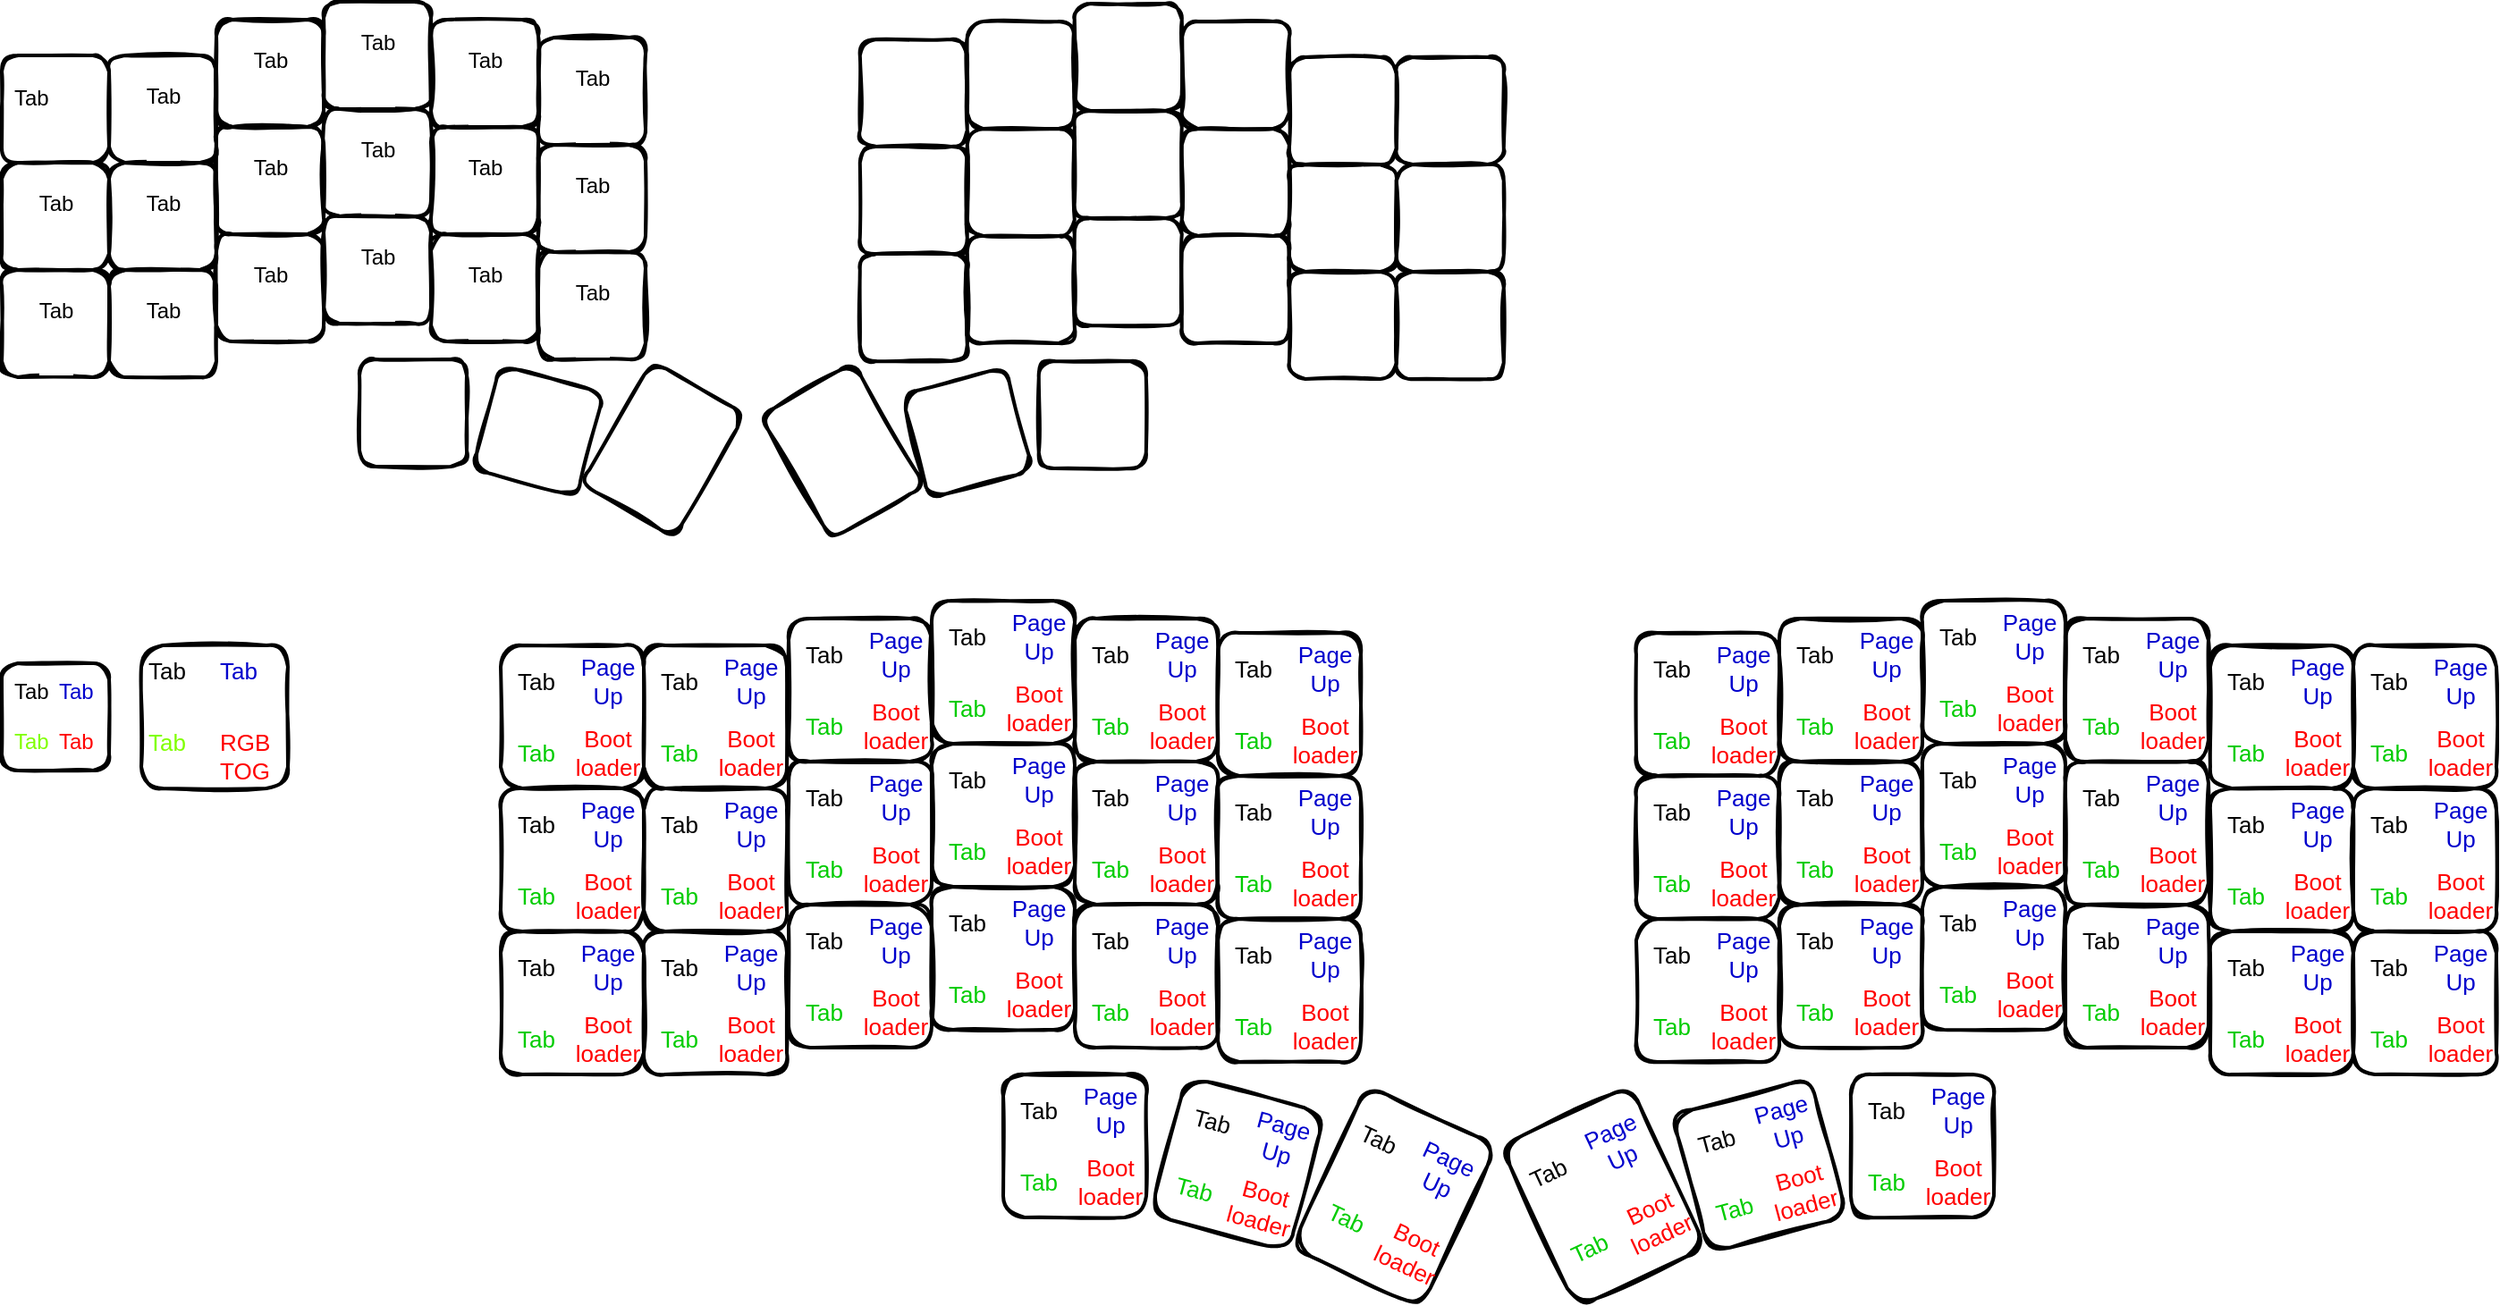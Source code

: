 <mxfile version="21.2.9" type="github">
  <diagram name="第 1 页" id="Lhpt9WF88qVEmdfKzY9J">
    <mxGraphModel dx="522" dy="557" grid="1" gridSize="10" guides="1" tooltips="1" connect="1" arrows="1" fold="1" page="1" pageScale="1" pageWidth="827" pageHeight="1169" math="0" shadow="0">
      <root>
        <mxCell id="0" />
        <mxCell id="1" parent="0" />
        <mxCell id="0ytokayuqMbqDu8jkO6P-44" value="" style="group;movable=1;resizable=1;rotatable=1;deletable=1;editable=1;locked=0;connectable=1;labelBackgroundColor=default;labelBorderColor=none;html=1;" vertex="1" connectable="0" parent="1">
          <mxGeometry x="40" y="280" width="413.895" height="298.933" as="geometry" />
        </mxCell>
        <mxCell id="0ytokayuqMbqDu8jkO6P-1" value="" style="rounded=1;html=1;strokeWidth=2;fillWeight=4;hachureGap=8;hachureAngle=45;fillColor=none;sketch=1;fillStyle=dashed;movable=1;resizable=1;rotatable=1;deletable=1;editable=1;locked=0;connectable=1;labelBackgroundColor=default;labelBorderColor=none;" vertex="1" parent="0ytokayuqMbqDu8jkO6P-44">
          <mxGeometry y="30" width="60" height="60" as="geometry" />
        </mxCell>
        <mxCell id="0ytokayuqMbqDu8jkO6P-2" value="&#xa;&lt;span style=&quot;color: rgb(0, 0, 0); font-family: Helvetica; font-size: 12px; font-style: normal; font-variant-ligatures: normal; font-variant-caps: normal; font-weight: 400; letter-spacing: normal; orphans: 2; text-align: center; text-indent: 0px; text-transform: none; widows: 2; word-spacing: 0px; -webkit-text-stroke-width: 0px; background-color: rgb(255, 255, 255); text-decoration-thickness: initial; text-decoration-style: initial; text-decoration-color: initial; float: none; display: inline !important;&quot;&gt;Tab&lt;/span&gt;&#xa;&#xa;" style="rounded=1;html=1;strokeWidth=2;fillWeight=4;hachureGap=8;hachureAngle=45;fillColor=none;sketch=1;movable=1;resizable=1;rotatable=1;deletable=1;editable=1;locked=0;connectable=1;labelBackgroundColor=default;labelBorderColor=none;" vertex="1" parent="0ytokayuqMbqDu8jkO6P-44">
          <mxGeometry x="60" y="30" width="60" height="60" as="geometry" />
        </mxCell>
        <mxCell id="0ytokayuqMbqDu8jkO6P-3" value="&#xa;&lt;span style=&quot;color: rgb(0, 0, 0); font-family: Helvetica; font-size: 12px; font-style: normal; font-variant-ligatures: normal; font-variant-caps: normal; font-weight: 400; letter-spacing: normal; orphans: 2; text-align: center; text-indent: 0px; text-transform: none; widows: 2; word-spacing: 0px; -webkit-text-stroke-width: 0px; background-color: rgb(255, 255, 255); text-decoration-thickness: initial; text-decoration-style: initial; text-decoration-color: initial; float: none; display: inline !important;&quot;&gt;Tab&lt;/span&gt;&#xa;&#xa;" style="rounded=1;html=1;strokeWidth=2;fillWeight=4;hachureGap=8;hachureAngle=45;fillColor=none;sketch=1;movable=1;resizable=1;rotatable=1;deletable=1;editable=1;locked=0;connectable=1;labelBackgroundColor=default;labelBorderColor=none;" vertex="1" parent="0ytokayuqMbqDu8jkO6P-44">
          <mxGeometry x="300" y="20" width="60" height="60" as="geometry" />
        </mxCell>
        <mxCell id="0ytokayuqMbqDu8jkO6P-4" value="&#xa;&lt;span style=&quot;color: rgb(0, 0, 0); font-family: Helvetica; font-size: 12px; font-style: normal; font-variant-ligatures: normal; font-variant-caps: normal; font-weight: 400; letter-spacing: normal; orphans: 2; text-align: center; text-indent: 0px; text-transform: none; widows: 2; word-spacing: 0px; -webkit-text-stroke-width: 0px; background-color: rgb(255, 255, 255); text-decoration-thickness: initial; text-decoration-style: initial; text-decoration-color: initial; float: none; display: inline !important;&quot;&gt;Tab&lt;/span&gt;&#xa;&#xa;" style="rounded=1;html=1;strokeWidth=2;fillWeight=4;hachureGap=8;hachureAngle=45;fillColor=none;sketch=1;movable=1;resizable=1;rotatable=1;deletable=1;editable=1;locked=0;connectable=1;labelBackgroundColor=default;labelBorderColor=none;" vertex="1" parent="0ytokayuqMbqDu8jkO6P-44">
          <mxGeometry x="120" y="10" width="60" height="60" as="geometry" />
        </mxCell>
        <mxCell id="0ytokayuqMbqDu8jkO6P-5" value="&#xa;&lt;span style=&quot;color: rgb(0, 0, 0); font-family: Helvetica; font-size: 12px; font-style: normal; font-variant-ligatures: normal; font-variant-caps: normal; font-weight: 400; letter-spacing: normal; orphans: 2; text-align: center; text-indent: 0px; text-transform: none; widows: 2; word-spacing: 0px; -webkit-text-stroke-width: 0px; background-color: rgb(255, 255, 255); text-decoration-thickness: initial; text-decoration-style: initial; text-decoration-color: initial; float: none; display: inline !important;&quot;&gt;Tab&lt;/span&gt;&#xa;&#xa;" style="rounded=1;html=1;strokeWidth=2;fillWeight=4;hachureGap=8;hachureAngle=45;fillColor=none;sketch=1;movable=1;resizable=1;rotatable=1;deletable=1;editable=1;locked=0;connectable=1;labelBackgroundColor=default;labelBorderColor=none;" vertex="1" parent="0ytokayuqMbqDu8jkO6P-44">
          <mxGeometry x="180" width="60" height="60" as="geometry" />
        </mxCell>
        <mxCell id="0ytokayuqMbqDu8jkO6P-6" value="&#xa;&lt;span style=&quot;color: rgb(0, 0, 0); font-family: Helvetica; font-size: 12px; font-style: normal; font-variant-ligatures: normal; font-variant-caps: normal; font-weight: 400; letter-spacing: normal; orphans: 2; text-align: center; text-indent: 0px; text-transform: none; widows: 2; word-spacing: 0px; -webkit-text-stroke-width: 0px; background-color: rgb(255, 255, 255); text-decoration-thickness: initial; text-decoration-style: initial; text-decoration-color: initial; float: none; display: inline !important;&quot;&gt;Tab&lt;/span&gt;&#xa;&#xa;" style="rounded=1;html=1;strokeWidth=2;fillWeight=4;hachureGap=8;hachureAngle=45;fillColor=none;sketch=1;movable=1;resizable=1;rotatable=1;deletable=1;editable=1;locked=0;connectable=1;labelBackgroundColor=default;labelBorderColor=none;" vertex="1" parent="0ytokayuqMbqDu8jkO6P-44">
          <mxGeometry x="240" y="10" width="60" height="60" as="geometry" />
        </mxCell>
        <mxCell id="0ytokayuqMbqDu8jkO6P-7" value="&#xa;&lt;span style=&quot;color: rgb(0, 0, 0); font-family: Helvetica; font-size: 12px; font-style: normal; font-variant-ligatures: normal; font-variant-caps: normal; font-weight: 400; letter-spacing: normal; orphans: 2; text-align: center; text-indent: 0px; text-transform: none; widows: 2; word-spacing: 0px; -webkit-text-stroke-width: 0px; background-color: rgb(255, 255, 255); text-decoration-thickness: initial; text-decoration-style: initial; text-decoration-color: initial; float: none; display: inline !important;&quot;&gt;Tab&lt;/span&gt;&#xa;&#xa;" style="rounded=1;html=1;strokeWidth=2;fillWeight=4;hachureGap=8;hachureAngle=45;fillColor=none;sketch=1;movable=1;resizable=1;rotatable=1;deletable=1;editable=1;locked=0;connectable=1;labelBackgroundColor=default;labelBorderColor=none;" vertex="1" parent="0ytokayuqMbqDu8jkO6P-44">
          <mxGeometry y="90" width="60" height="60" as="geometry" />
        </mxCell>
        <mxCell id="0ytokayuqMbqDu8jkO6P-8" value="&#xa;&lt;span style=&quot;color: rgb(0, 0, 0); font-family: Helvetica; font-size: 12px; font-style: normal; font-variant-ligatures: normal; font-variant-caps: normal; font-weight: 400; letter-spacing: normal; orphans: 2; text-align: center; text-indent: 0px; text-transform: none; widows: 2; word-spacing: 0px; -webkit-text-stroke-width: 0px; background-color: rgb(255, 255, 255); text-decoration-thickness: initial; text-decoration-style: initial; text-decoration-color: initial; float: none; display: inline !important;&quot;&gt;Tab&lt;/span&gt;&#xa;&#xa;" style="rounded=1;html=1;strokeWidth=2;fillWeight=4;hachureGap=8;hachureAngle=45;fillColor=none;sketch=1;movable=1;resizable=1;rotatable=1;deletable=1;editable=1;locked=0;connectable=1;labelBackgroundColor=default;labelBorderColor=none;" vertex="1" parent="0ytokayuqMbqDu8jkO6P-44">
          <mxGeometry x="60" y="90" width="60" height="60" as="geometry" />
        </mxCell>
        <mxCell id="0ytokayuqMbqDu8jkO6P-9" value="&#xa;&lt;span style=&quot;color: rgb(0, 0, 0); font-family: Helvetica; font-size: 12px; font-style: normal; font-variant-ligatures: normal; font-variant-caps: normal; font-weight: 400; letter-spacing: normal; orphans: 2; text-align: center; text-indent: 0px; text-transform: none; widows: 2; word-spacing: 0px; -webkit-text-stroke-width: 0px; background-color: rgb(255, 255, 255); text-decoration-thickness: initial; text-decoration-style: initial; text-decoration-color: initial; float: none; display: inline !important;&quot;&gt;Tab&lt;/span&gt;&#xa;&#xa;" style="rounded=1;html=1;strokeWidth=2;fillWeight=4;hachureGap=8;hachureAngle=45;fillColor=none;sketch=1;movable=1;resizable=1;rotatable=1;deletable=1;editable=1;locked=0;connectable=1;labelBackgroundColor=default;labelBorderColor=none;" vertex="1" parent="0ytokayuqMbqDu8jkO6P-44">
          <mxGeometry x="300" y="80" width="60" height="60" as="geometry" />
        </mxCell>
        <mxCell id="0ytokayuqMbqDu8jkO6P-10" value="&#xa;&lt;span style=&quot;color: rgb(0, 0, 0); font-family: Helvetica; font-size: 12px; font-style: normal; font-variant-ligatures: normal; font-variant-caps: normal; font-weight: 400; letter-spacing: normal; orphans: 2; text-align: center; text-indent: 0px; text-transform: none; widows: 2; word-spacing: 0px; -webkit-text-stroke-width: 0px; background-color: rgb(255, 255, 255); text-decoration-thickness: initial; text-decoration-style: initial; text-decoration-color: initial; float: none; display: inline !important;&quot;&gt;Tab&lt;/span&gt;&#xa;&#xa;" style="rounded=1;html=1;strokeWidth=2;fillWeight=4;hachureGap=8;hachureAngle=45;fillColor=none;sketch=1;movable=1;resizable=1;rotatable=1;deletable=1;editable=1;locked=0;connectable=1;labelBackgroundColor=default;labelBorderColor=none;" vertex="1" parent="0ytokayuqMbqDu8jkO6P-44">
          <mxGeometry x="120" y="70" width="60" height="60" as="geometry" />
        </mxCell>
        <mxCell id="0ytokayuqMbqDu8jkO6P-11" value="&#xa;&lt;span style=&quot;color: rgb(0, 0, 0); font-family: Helvetica; font-size: 12px; font-style: normal; font-variant-ligatures: normal; font-variant-caps: normal; font-weight: 400; letter-spacing: normal; orphans: 2; text-align: center; text-indent: 0px; text-transform: none; widows: 2; word-spacing: 0px; -webkit-text-stroke-width: 0px; background-color: rgb(255, 255, 255); text-decoration-thickness: initial; text-decoration-style: initial; text-decoration-color: initial; float: none; display: inline !important;&quot;&gt;Tab&lt;/span&gt;&#xa;&#xa;" style="rounded=1;html=1;strokeWidth=2;fillWeight=4;hachureGap=8;hachureAngle=45;fillColor=none;sketch=1;movable=1;resizable=1;rotatable=1;deletable=1;editable=1;locked=0;connectable=1;labelBackgroundColor=default;labelBorderColor=none;" vertex="1" parent="0ytokayuqMbqDu8jkO6P-44">
          <mxGeometry x="180" y="60" width="60" height="60" as="geometry" />
        </mxCell>
        <mxCell id="0ytokayuqMbqDu8jkO6P-12" value="&#xa;&lt;span style=&quot;color: rgb(0, 0, 0); font-family: Helvetica; font-size: 12px; font-style: normal; font-variant-ligatures: normal; font-variant-caps: normal; font-weight: 400; letter-spacing: normal; orphans: 2; text-align: center; text-indent: 0px; text-transform: none; widows: 2; word-spacing: 0px; -webkit-text-stroke-width: 0px; background-color: rgb(255, 255, 255); text-decoration-thickness: initial; text-decoration-style: initial; text-decoration-color: initial; float: none; display: inline !important;&quot;&gt;Tab&lt;/span&gt;&#xa;&#xa;" style="rounded=1;html=1;strokeWidth=2;fillWeight=4;hachureGap=8;hachureAngle=45;fillColor=none;sketch=1;movable=1;resizable=1;rotatable=1;deletable=1;editable=1;locked=0;connectable=1;labelBackgroundColor=default;labelBorderColor=none;" vertex="1" parent="0ytokayuqMbqDu8jkO6P-44">
          <mxGeometry x="240" y="70" width="60" height="60" as="geometry" />
        </mxCell>
        <mxCell id="0ytokayuqMbqDu8jkO6P-13" value="&#xa;&lt;span style=&quot;color: rgb(0, 0, 0); font-family: Helvetica; font-size: 12px; font-style: normal; font-variant-ligatures: normal; font-variant-caps: normal; font-weight: 400; letter-spacing: normal; orphans: 2; text-align: center; text-indent: 0px; text-transform: none; widows: 2; word-spacing: 0px; -webkit-text-stroke-width: 0px; background-color: rgb(255, 255, 255); text-decoration-thickness: initial; text-decoration-style: initial; text-decoration-color: initial; float: none; display: inline !important;&quot;&gt;Tab&lt;/span&gt;&#xa;&#xa;" style="rounded=1;html=1;strokeWidth=2;fillWeight=4;hachureGap=8;hachureAngle=45;fillColor=none;sketch=1;movable=1;resizable=1;rotatable=1;deletable=1;editable=1;locked=0;connectable=1;labelBackgroundColor=default;labelBorderColor=none;" vertex="1" parent="0ytokayuqMbqDu8jkO6P-44">
          <mxGeometry y="150" width="60" height="60" as="geometry" />
        </mxCell>
        <mxCell id="0ytokayuqMbqDu8jkO6P-14" value="&#xa;&lt;span style=&quot;color: rgb(0, 0, 0); font-family: Helvetica; font-size: 12px; font-style: normal; font-variant-ligatures: normal; font-variant-caps: normal; font-weight: 400; letter-spacing: normal; orphans: 2; text-align: center; text-indent: 0px; text-transform: none; widows: 2; word-spacing: 0px; -webkit-text-stroke-width: 0px; background-color: rgb(255, 255, 255); text-decoration-thickness: initial; text-decoration-style: initial; text-decoration-color: initial; float: none; display: inline !important;&quot;&gt;Tab&lt;/span&gt;&#xa;&#xa;" style="rounded=1;html=1;strokeWidth=2;fillWeight=4;hachureGap=8;hachureAngle=45;fillColor=none;sketch=1;movable=1;resizable=1;rotatable=1;deletable=1;editable=1;locked=0;connectable=1;labelBackgroundColor=default;labelBorderColor=none;" vertex="1" parent="0ytokayuqMbqDu8jkO6P-44">
          <mxGeometry x="60" y="150" width="60" height="60" as="geometry" />
        </mxCell>
        <mxCell id="0ytokayuqMbqDu8jkO6P-15" value="&#xa;&lt;span style=&quot;color: rgb(0, 0, 0); font-family: Helvetica; font-size: 12px; font-style: normal; font-variant-ligatures: normal; font-variant-caps: normal; font-weight: 400; letter-spacing: normal; orphans: 2; text-align: center; text-indent: 0px; text-transform: none; widows: 2; word-spacing: 0px; -webkit-text-stroke-width: 0px; background-color: rgb(255, 255, 255); text-decoration-thickness: initial; text-decoration-style: initial; text-decoration-color: initial; float: none; display: inline !important;&quot;&gt;Tab&lt;/span&gt;&#xa;&#xa;" style="rounded=1;html=1;strokeWidth=2;fillWeight=4;hachureGap=8;hachureAngle=45;fillColor=none;sketch=1;movable=1;resizable=1;rotatable=1;deletable=1;editable=1;locked=0;connectable=1;labelBackgroundColor=default;labelBorderColor=none;" vertex="1" parent="0ytokayuqMbqDu8jkO6P-44">
          <mxGeometry x="300" y="140" width="60" height="60" as="geometry" />
        </mxCell>
        <mxCell id="0ytokayuqMbqDu8jkO6P-16" value="&#xa;&lt;span style=&quot;color: rgb(0, 0, 0); font-family: Helvetica; font-size: 12px; font-style: normal; font-variant-ligatures: normal; font-variant-caps: normal; font-weight: 400; letter-spacing: normal; orphans: 2; text-align: center; text-indent: 0px; text-transform: none; widows: 2; word-spacing: 0px; -webkit-text-stroke-width: 0px; background-color: rgb(255, 255, 255); text-decoration-thickness: initial; text-decoration-style: initial; text-decoration-color: initial; float: none; display: inline !important;&quot;&gt;Tab&lt;/span&gt;&#xa;&#xa;" style="rounded=1;html=1;strokeWidth=2;fillWeight=4;hachureGap=8;hachureAngle=45;fillColor=none;sketch=1;movable=1;resizable=1;rotatable=1;deletable=1;editable=1;locked=0;connectable=1;labelBackgroundColor=default;labelBorderColor=none;" vertex="1" parent="0ytokayuqMbqDu8jkO6P-44">
          <mxGeometry x="120" y="130" width="60" height="60" as="geometry" />
        </mxCell>
        <mxCell id="0ytokayuqMbqDu8jkO6P-17" value="&#xa;&lt;span style=&quot;color: rgb(0, 0, 0); font-family: Helvetica; font-size: 12px; font-style: normal; font-variant-ligatures: normal; font-variant-caps: normal; font-weight: 400; letter-spacing: normal; orphans: 2; text-align: center; text-indent: 0px; text-transform: none; widows: 2; word-spacing: 0px; -webkit-text-stroke-width: 0px; background-color: rgb(255, 255, 255); text-decoration-thickness: initial; text-decoration-style: initial; text-decoration-color: initial; float: none; display: inline !important;&quot;&gt;Tab&lt;/span&gt;&#xa;&#xa;" style="rounded=1;html=1;strokeWidth=2;fillWeight=4;hachureGap=8;hachureAngle=45;fillColor=none;sketch=1;movable=1;resizable=1;rotatable=1;deletable=1;editable=1;locked=0;connectable=1;labelBackgroundColor=default;labelBorderColor=none;" vertex="1" parent="0ytokayuqMbqDu8jkO6P-44">
          <mxGeometry x="180" y="120" width="60" height="60" as="geometry" />
        </mxCell>
        <mxCell id="0ytokayuqMbqDu8jkO6P-18" value="&#xa;&lt;span style=&quot;color: rgb(0, 0, 0); font-family: Helvetica; font-size: 12px; font-style: normal; font-variant-ligatures: normal; font-variant-caps: normal; font-weight: 400; letter-spacing: normal; orphans: 2; text-align: center; text-indent: 0px; text-transform: none; widows: 2; word-spacing: 0px; -webkit-text-stroke-width: 0px; background-color: rgb(255, 255, 255); text-decoration-thickness: initial; text-decoration-style: initial; text-decoration-color: initial; float: none; display: inline !important;&quot;&gt;Tab&lt;/span&gt;&#xa;&#xa;" style="rounded=1;html=1;strokeWidth=2;fillWeight=4;hachureGap=8;hachureAngle=45;fillColor=none;sketch=1;movable=1;resizable=1;rotatable=1;deletable=1;editable=1;locked=0;connectable=1;labelBackgroundColor=default;labelBorderColor=none;" vertex="1" parent="0ytokayuqMbqDu8jkO6P-44">
          <mxGeometry x="240" y="130" width="60" height="60" as="geometry" />
        </mxCell>
        <mxCell id="0ytokayuqMbqDu8jkO6P-19" value="" style="rounded=1;html=1;strokeWidth=2;fillWeight=4;hachureGap=8;hachureAngle=45;fillColor=none;sketch=1;fillStyle=dashed;movable=1;resizable=1;rotatable=1;deletable=1;editable=1;locked=0;connectable=1;labelBackgroundColor=default;labelBorderColor=none;" vertex="1" parent="0ytokayuqMbqDu8jkO6P-44">
          <mxGeometry x="200" y="200" width="60" height="60" as="geometry" />
        </mxCell>
        <mxCell id="0ytokayuqMbqDu8jkO6P-20" value="" style="rounded=1;html=1;strokeWidth=2;fillWeight=4;hachureGap=8;hachureAngle=45;fillColor=none;sketch=1;fillStyle=dashed;rotation=15;movable=1;resizable=1;rotatable=1;deletable=1;editable=1;locked=0;connectable=1;labelBackgroundColor=default;labelBorderColor=none;" vertex="1" parent="0ytokayuqMbqDu8jkO6P-44">
          <mxGeometry x="270" y="210" width="60" height="60" as="geometry" />
        </mxCell>
        <mxCell id="0ytokayuqMbqDu8jkO6P-21" value="" style="rounded=1;html=1;strokeWidth=2;fillWeight=4;hachureGap=8;hachureAngle=45;fillColor=none;sketch=1;fillStyle=dashed;rotation=30;movable=1;resizable=1;rotatable=1;deletable=1;editable=1;locked=0;connectable=1;labelBackgroundColor=default;labelBorderColor=none;" vertex="1" parent="0ytokayuqMbqDu8jkO6P-44">
          <mxGeometry x="339.9" y="210.45" width="60" height="79.53" as="geometry" />
        </mxCell>
        <mxCell id="0ytokayuqMbqDu8jkO6P-187" value="&lt;span style=&quot;color: rgb(0, 0, 0); font-family: Helvetica; font-size: 12px; font-style: normal; font-variant-ligatures: normal; font-variant-caps: normal; font-weight: 400; letter-spacing: normal; orphans: 2; text-align: center; text-indent: 0px; text-transform: none; widows: 2; word-spacing: 0px; -webkit-text-stroke-width: 0px; background-color: rgb(255, 255, 255); text-decoration-thickness: initial; text-decoration-style: initial; text-decoration-color: initial; float: none; display: inline !important;&quot;&gt;Tab&lt;/span&gt;" style="text;whiteSpace=wrap;html=1;" vertex="1" parent="0ytokayuqMbqDu8jkO6P-44">
          <mxGeometry x="5" y="40" width="50" height="40" as="geometry" />
        </mxCell>
        <mxCell id="0ytokayuqMbqDu8jkO6P-156" value="" style="group;flipH=1;movable=1;resizable=1;rotatable=1;deletable=1;editable=1;locked=0;connectable=1;labelBackgroundColor=default;labelBorderColor=none;html=1;" vertex="1" connectable="0" parent="1">
          <mxGeometry x="466" y="281" width="413.895" height="298.933" as="geometry" />
        </mxCell>
        <mxCell id="0ytokayuqMbqDu8jkO6P-157" value="" style="rounded=1;html=1;strokeWidth=2;fillWeight=4;hachureGap=8;hachureAngle=45;fillColor=none;sketch=1;fillStyle=dashed;movable=1;resizable=1;rotatable=1;deletable=1;editable=1;locked=0;connectable=1;labelBackgroundColor=default;labelBorderColor=none;" vertex="1" parent="0ytokayuqMbqDu8jkO6P-156">
          <mxGeometry x="353.895" y="30" width="60" height="60" as="geometry" />
        </mxCell>
        <mxCell id="0ytokayuqMbqDu8jkO6P-158" value="" style="rounded=1;html=1;strokeWidth=2;fillWeight=4;hachureGap=8;hachureAngle=45;fillColor=none;sketch=1;movable=1;resizable=1;rotatable=1;deletable=1;editable=1;locked=0;connectable=1;labelBackgroundColor=default;labelBorderColor=none;" vertex="1" parent="0ytokayuqMbqDu8jkO6P-156">
          <mxGeometry x="293.895" y="30" width="60" height="60" as="geometry" />
        </mxCell>
        <mxCell id="0ytokayuqMbqDu8jkO6P-159" value="" style="rounded=1;html=1;strokeWidth=2;fillWeight=4;hachureGap=8;hachureAngle=45;fillColor=none;sketch=1;movable=1;resizable=1;rotatable=1;deletable=1;editable=1;locked=0;connectable=1;labelBackgroundColor=default;labelBorderColor=none;" vertex="1" parent="0ytokayuqMbqDu8jkO6P-156">
          <mxGeometry x="53.895" y="20" width="60" height="60" as="geometry" />
        </mxCell>
        <mxCell id="0ytokayuqMbqDu8jkO6P-160" value="" style="rounded=1;html=1;strokeWidth=2;fillWeight=4;hachureGap=8;hachureAngle=45;fillColor=none;sketch=1;movable=1;resizable=1;rotatable=1;deletable=1;editable=1;locked=0;connectable=1;labelBackgroundColor=default;labelBorderColor=none;" vertex="1" parent="0ytokayuqMbqDu8jkO6P-156">
          <mxGeometry x="233.895" y="10" width="60" height="60" as="geometry" />
        </mxCell>
        <mxCell id="0ytokayuqMbqDu8jkO6P-161" value="" style="rounded=1;html=1;strokeWidth=2;fillWeight=4;hachureGap=8;hachureAngle=45;fillColor=none;sketch=1;movable=1;resizable=1;rotatable=1;deletable=1;editable=1;locked=0;connectable=1;labelBackgroundColor=default;labelBorderColor=none;" vertex="1" parent="0ytokayuqMbqDu8jkO6P-156">
          <mxGeometry x="173.895" width="60" height="60" as="geometry" />
        </mxCell>
        <mxCell id="0ytokayuqMbqDu8jkO6P-162" value="" style="rounded=1;html=1;strokeWidth=2;fillWeight=4;hachureGap=8;hachureAngle=45;fillColor=none;sketch=1;movable=1;resizable=1;rotatable=1;deletable=1;editable=1;locked=0;connectable=1;labelBackgroundColor=default;labelBorderColor=none;" vertex="1" parent="0ytokayuqMbqDu8jkO6P-156">
          <mxGeometry x="113.895" y="10" width="60" height="60" as="geometry" />
        </mxCell>
        <mxCell id="0ytokayuqMbqDu8jkO6P-163" value="" style="rounded=1;html=1;strokeWidth=2;fillWeight=4;hachureGap=8;hachureAngle=45;fillColor=none;sketch=1;movable=1;resizable=1;rotatable=1;deletable=1;editable=1;locked=0;connectable=1;labelBackgroundColor=default;labelBorderColor=none;" vertex="1" parent="0ytokayuqMbqDu8jkO6P-156">
          <mxGeometry x="353.895" y="90" width="60" height="60" as="geometry" />
        </mxCell>
        <mxCell id="0ytokayuqMbqDu8jkO6P-164" value="" style="rounded=1;html=1;strokeWidth=2;fillWeight=4;hachureGap=8;hachureAngle=45;fillColor=none;sketch=1;movable=1;resizable=1;rotatable=1;deletable=1;editable=1;locked=0;connectable=1;labelBackgroundColor=default;labelBorderColor=none;" vertex="1" parent="0ytokayuqMbqDu8jkO6P-156">
          <mxGeometry x="293.895" y="90" width="60" height="60" as="geometry" />
        </mxCell>
        <mxCell id="0ytokayuqMbqDu8jkO6P-165" value="" style="rounded=1;html=1;strokeWidth=2;fillWeight=4;hachureGap=8;hachureAngle=45;fillColor=none;sketch=1;movable=1;resizable=1;rotatable=1;deletable=1;editable=1;locked=0;connectable=1;labelBackgroundColor=default;labelBorderColor=none;" vertex="1" parent="0ytokayuqMbqDu8jkO6P-156">
          <mxGeometry x="53.895" y="80" width="60" height="60" as="geometry" />
        </mxCell>
        <mxCell id="0ytokayuqMbqDu8jkO6P-166" value="" style="rounded=1;html=1;strokeWidth=2;fillWeight=4;hachureGap=8;hachureAngle=45;fillColor=none;sketch=1;movable=1;resizable=1;rotatable=1;deletable=1;editable=1;locked=0;connectable=1;labelBackgroundColor=default;labelBorderColor=none;" vertex="1" parent="0ytokayuqMbqDu8jkO6P-156">
          <mxGeometry x="233.895" y="70" width="60" height="60" as="geometry" />
        </mxCell>
        <mxCell id="0ytokayuqMbqDu8jkO6P-167" value="" style="rounded=1;html=1;strokeWidth=2;fillWeight=4;hachureGap=8;hachureAngle=45;fillColor=none;sketch=1;movable=1;resizable=1;rotatable=1;deletable=1;editable=1;locked=0;connectable=1;labelBackgroundColor=default;labelBorderColor=none;" vertex="1" parent="0ytokayuqMbqDu8jkO6P-156">
          <mxGeometry x="173.895" y="60" width="60" height="60" as="geometry" />
        </mxCell>
        <mxCell id="0ytokayuqMbqDu8jkO6P-168" value="" style="rounded=1;html=1;strokeWidth=2;fillWeight=4;hachureGap=8;hachureAngle=45;fillColor=none;sketch=1;movable=1;resizable=1;rotatable=1;deletable=1;editable=1;locked=0;connectable=1;labelBackgroundColor=default;labelBorderColor=none;" vertex="1" parent="0ytokayuqMbqDu8jkO6P-156">
          <mxGeometry x="113.895" y="70" width="60" height="60" as="geometry" />
        </mxCell>
        <mxCell id="0ytokayuqMbqDu8jkO6P-169" value="" style="rounded=1;html=1;strokeWidth=2;fillWeight=4;hachureGap=8;hachureAngle=45;fillColor=none;sketch=1;movable=1;resizable=1;rotatable=1;deletable=1;editable=1;locked=0;connectable=1;labelBackgroundColor=default;labelBorderColor=none;" vertex="1" parent="0ytokayuqMbqDu8jkO6P-156">
          <mxGeometry x="353.895" y="150" width="60" height="60" as="geometry" />
        </mxCell>
        <mxCell id="0ytokayuqMbqDu8jkO6P-170" value="" style="rounded=1;html=1;strokeWidth=2;fillWeight=4;hachureGap=8;hachureAngle=45;fillColor=none;sketch=1;movable=1;resizable=1;rotatable=1;deletable=1;editable=1;locked=0;connectable=1;labelBackgroundColor=default;labelBorderColor=none;" vertex="1" parent="0ytokayuqMbqDu8jkO6P-156">
          <mxGeometry x="293.895" y="150" width="60" height="60" as="geometry" />
        </mxCell>
        <mxCell id="0ytokayuqMbqDu8jkO6P-171" value="" style="rounded=1;html=1;strokeWidth=2;fillWeight=4;hachureGap=8;hachureAngle=45;fillColor=none;sketch=1;movable=1;resizable=1;rotatable=1;deletable=1;editable=1;locked=0;connectable=1;labelBackgroundColor=default;labelBorderColor=none;" vertex="1" parent="0ytokayuqMbqDu8jkO6P-156">
          <mxGeometry x="53.895" y="140" width="60" height="60" as="geometry" />
        </mxCell>
        <mxCell id="0ytokayuqMbqDu8jkO6P-172" value="" style="rounded=1;html=1;strokeWidth=2;fillWeight=4;hachureGap=8;hachureAngle=45;fillColor=none;sketch=1;movable=1;resizable=1;rotatable=1;deletable=1;editable=1;locked=0;connectable=1;labelBackgroundColor=default;labelBorderColor=none;" vertex="1" parent="0ytokayuqMbqDu8jkO6P-156">
          <mxGeometry x="233.895" y="130" width="60" height="60" as="geometry" />
        </mxCell>
        <mxCell id="0ytokayuqMbqDu8jkO6P-173" value="" style="rounded=1;html=1;strokeWidth=2;fillWeight=4;hachureGap=8;hachureAngle=45;fillColor=none;sketch=1;movable=1;resizable=1;rotatable=1;deletable=1;editable=1;locked=0;connectable=1;labelBackgroundColor=default;labelBorderColor=none;" vertex="1" parent="0ytokayuqMbqDu8jkO6P-156">
          <mxGeometry x="173.895" y="120" width="60" height="60" as="geometry" />
        </mxCell>
        <mxCell id="0ytokayuqMbqDu8jkO6P-174" value="" style="rounded=1;html=1;strokeWidth=2;fillWeight=4;hachureGap=8;hachureAngle=45;fillColor=none;sketch=1;movable=1;resizable=1;rotatable=1;deletable=1;editable=1;locked=0;connectable=1;labelBackgroundColor=default;labelBorderColor=none;" vertex="1" parent="0ytokayuqMbqDu8jkO6P-156">
          <mxGeometry x="113.895" y="130" width="60" height="60" as="geometry" />
        </mxCell>
        <mxCell id="0ytokayuqMbqDu8jkO6P-186" value="" style="group;flipH=1;rotation=0;movable=1;resizable=1;rotatable=1;deletable=1;editable=1;locked=0;connectable=1;labelBackgroundColor=default;labelBorderColor=none;html=1;" vertex="1" connectable="0" parent="1">
          <mxGeometry x="466" y="481" width="213.895" height="98.933" as="geometry" />
        </mxCell>
        <mxCell id="0ytokayuqMbqDu8jkO6P-183" value="" style="rounded=1;html=1;strokeWidth=2;fillWeight=4;hachureGap=8;hachureAngle=45;fillColor=none;sketch=1;fillStyle=dashed;movable=1;resizable=1;rotatable=1;deletable=1;editable=1;locked=0;connectable=1;labelBackgroundColor=default;labelBorderColor=none;" vertex="1" parent="0ytokayuqMbqDu8jkO6P-186">
          <mxGeometry x="153.895" width="60" height="60" as="geometry" />
        </mxCell>
        <mxCell id="0ytokayuqMbqDu8jkO6P-184" value="" style="rounded=1;html=1;strokeWidth=2;fillWeight=4;hachureGap=8;hachureAngle=45;fillColor=none;sketch=1;fillStyle=dashed;rotation=-15;movable=1;resizable=1;rotatable=1;deletable=1;editable=1;locked=0;connectable=1;labelBackgroundColor=default;labelBorderColor=none;" vertex="1" parent="0ytokayuqMbqDu8jkO6P-186">
          <mxGeometry x="83.895" y="10" width="60" height="60" as="geometry" />
        </mxCell>
        <mxCell id="0ytokayuqMbqDu8jkO6P-185" value="" style="rounded=1;html=1;strokeWidth=2;fillWeight=4;hachureGap=8;hachureAngle=45;fillColor=none;sketch=1;fillStyle=dashed;rotation=-30;movable=1;resizable=1;rotatable=1;deletable=1;editable=1;locked=0;connectable=1;labelBackgroundColor=default;labelBorderColor=none;" vertex="1" parent="0ytokayuqMbqDu8jkO6P-186">
          <mxGeometry x="13.995" y="10.45" width="60" height="79.53" as="geometry" />
        </mxCell>
        <mxCell id="0ytokayuqMbqDu8jkO6P-211" value="" style="rounded=1;html=1;strokeWidth=2;fillWeight=4;hachureGap=8;hachureAngle=45;fillColor=none;sketch=1;fillStyle=dashed;movable=1;resizable=1;rotatable=1;deletable=1;editable=1;locked=0;connectable=1;labelBackgroundColor=#000000;labelBorderColor=none;" vertex="1" parent="1">
          <mxGeometry x="40" y="650" width="60" height="60" as="geometry" />
        </mxCell>
        <mxCell id="0ytokayuqMbqDu8jkO6P-212" value="&lt;span style=&quot;color: rgb(0, 0, 0); font-family: Helvetica; font-size: 12px; font-style: normal; font-variant-ligatures: normal; font-variant-caps: normal; font-weight: 400; letter-spacing: normal; orphans: 2; text-align: center; text-indent: 0px; text-transform: none; widows: 2; word-spacing: 0px; -webkit-text-stroke-width: 0px; text-decoration-thickness: initial; text-decoration-style: initial; text-decoration-color: initial; float: none; display: inline !important;&quot;&gt;Tab&lt;/span&gt;" style="text;whiteSpace=wrap;html=1;labelBackgroundColor=none;" vertex="1" parent="1">
          <mxGeometry x="45" y="652" width="50" height="40" as="geometry" />
        </mxCell>
        <mxCell id="0ytokayuqMbqDu8jkO6P-213" value="&lt;span style=&quot;font-family: Helvetica; font-size: 12px; font-style: normal; font-variant-ligatures: normal; font-variant-caps: normal; font-weight: 400; letter-spacing: normal; orphans: 2; text-align: center; text-indent: 0px; text-transform: none; widows: 2; word-spacing: 0px; -webkit-text-stroke-width: 0px; text-decoration-thickness: initial; text-decoration-style: initial; text-decoration-color: initial; float: none; display: inline !important;&quot;&gt;Tab&lt;/span&gt;" style="text;whiteSpace=wrap;html=1;labelBackgroundColor=none;fontColor=#0000CC;" vertex="1" parent="1">
          <mxGeometry x="70" y="652" width="50" height="40" as="geometry" />
        </mxCell>
        <mxCell id="0ytokayuqMbqDu8jkO6P-215" value="&lt;span style=&quot;font-family: Helvetica; font-size: 12px; font-style: normal; font-variant-ligatures: normal; font-variant-caps: normal; font-weight: 400; letter-spacing: normal; orphans: 2; text-align: center; text-indent: 0px; text-transform: none; widows: 2; word-spacing: 0px; -webkit-text-stroke-width: 0px; text-decoration-thickness: initial; text-decoration-style: initial; text-decoration-color: initial; float: none; display: inline !important;&quot;&gt;Tab&lt;/span&gt;" style="text;whiteSpace=wrap;html=1;labelBackgroundColor=none;fontColor=#80FF00;" vertex="1" parent="1">
          <mxGeometry x="45" y="680" width="50" height="40" as="geometry" />
        </mxCell>
        <mxCell id="0ytokayuqMbqDu8jkO6P-216" value="&lt;span style=&quot;font-family: Helvetica; font-size: 12px; font-style: normal; font-variant-ligatures: normal; font-variant-caps: normal; font-weight: 400; letter-spacing: normal; orphans: 2; text-align: center; text-indent: 0px; text-transform: none; widows: 2; word-spacing: 0px; -webkit-text-stroke-width: 0px; text-decoration-thickness: initial; text-decoration-style: initial; text-decoration-color: initial; float: none; display: inline !important;&quot;&gt;Tab&lt;/span&gt;" style="text;whiteSpace=wrap;html=1;labelBackgroundColor=none;fontColor=#FF0000;" vertex="1" parent="1">
          <mxGeometry x="70" y="680" width="50" height="40" as="geometry" />
        </mxCell>
        <mxCell id="0ytokayuqMbqDu8jkO6P-217" value="" style="rounded=1;html=1;strokeWidth=2;fillWeight=4;hachureGap=8;hachureAngle=45;fillColor=none;sketch=1;fillStyle=dashed;movable=1;resizable=1;rotatable=1;deletable=1;editable=1;locked=0;connectable=1;labelBackgroundColor=#000000;labelBorderColor=none;" vertex="1" parent="1">
          <mxGeometry x="118" y="640" width="82" height="80" as="geometry" />
        </mxCell>
        <mxCell id="0ytokayuqMbqDu8jkO6P-218" value="&lt;span style=&quot;color: rgb(0, 0, 0); font-family: Helvetica; font-size: 13px; font-style: normal; font-variant-ligatures: normal; font-variant-caps: normal; font-weight: 400; letter-spacing: normal; orphans: 2; text-align: center; text-indent: 0px; text-transform: none; widows: 2; word-spacing: 0px; -webkit-text-stroke-width: 0px; text-decoration-thickness: initial; text-decoration-style: initial; text-decoration-color: initial; float: none; display: inline !important;&quot;&gt;Tab&lt;/span&gt;" style="text;whiteSpace=wrap;html=1;labelBackgroundColor=none;fontSize=13;" vertex="1" parent="1">
          <mxGeometry x="120" y="640" width="50" height="40" as="geometry" />
        </mxCell>
        <mxCell id="0ytokayuqMbqDu8jkO6P-219" value="&lt;span style=&quot;font-family: Helvetica; font-size: 13px; font-style: normal; font-variant-ligatures: normal; font-variant-caps: normal; font-weight: 400; letter-spacing: normal; orphans: 2; text-align: center; text-indent: 0px; text-transform: none; widows: 2; word-spacing: 0px; -webkit-text-stroke-width: 0px; text-decoration-thickness: initial; text-decoration-style: initial; text-decoration-color: initial; float: none; display: inline !important;&quot;&gt;Tab&lt;/span&gt;" style="text;whiteSpace=wrap;html=1;labelBackgroundColor=none;fontColor=#0000CC;fontSize=13;" vertex="1" parent="1">
          <mxGeometry x="160" y="640" width="50" height="40" as="geometry" />
        </mxCell>
        <mxCell id="0ytokayuqMbqDu8jkO6P-220" value="&lt;span style=&quot;font-family: Helvetica; font-size: 13px; font-style: normal; font-variant-ligatures: normal; font-variant-caps: normal; font-weight: 400; letter-spacing: normal; orphans: 2; text-align: center; text-indent: 0px; text-transform: none; widows: 2; word-spacing: 0px; -webkit-text-stroke-width: 0px; text-decoration-thickness: initial; text-decoration-style: initial; text-decoration-color: initial; float: none; display: inline !important;&quot;&gt;Tab&lt;/span&gt;" style="text;whiteSpace=wrap;html=1;labelBackgroundColor=none;fontColor=#80FF00;fontSize=13;" vertex="1" parent="1">
          <mxGeometry x="120" y="680" width="50" height="40" as="geometry" />
        </mxCell>
        <mxCell id="0ytokayuqMbqDu8jkO6P-221" value="&lt;span style=&quot;font-family: Helvetica; font-size: 13px; font-style: normal; font-variant-ligatures: normal; font-variant-caps: normal; font-weight: 400; letter-spacing: normal; orphans: 2; text-align: center; text-indent: 0px; text-transform: none; widows: 2; word-spacing: 0px; -webkit-text-stroke-width: 0px; text-decoration-thickness: initial; text-decoration-style: initial; text-decoration-color: initial; float: none; display: inline !important;&quot;&gt;RGB&lt;br style=&quot;font-size: 13px;&quot;&gt;TOG&lt;br style=&quot;font-size: 13px;&quot;&gt;&lt;/span&gt;" style="text;whiteSpace=wrap;html=1;labelBackgroundColor=none;fontColor=#FF0000;fontSize=13;" vertex="1" parent="1">
          <mxGeometry x="160" y="680" width="50" height="40" as="geometry" />
        </mxCell>
        <mxCell id="0ytokayuqMbqDu8jkO6P-243" value="" style="group" vertex="1" connectable="0" parent="1">
          <mxGeometry x="319" y="640" width="80" height="80" as="geometry" />
        </mxCell>
        <mxCell id="0ytokayuqMbqDu8jkO6P-244" value="" style="rounded=1;strokeWidth=2;fillWeight=4;hachureGap=8;hachureAngle=45;fillColor=none;sketch=1;fillStyle=dashed;movable=1;resizable=1;rotatable=1;deletable=1;editable=1;locked=0;connectable=1;labelBackgroundColor=none;labelBorderColor=none;fontColor=none;noLabel=1;html=1;container=0;" vertex="1" parent="0ytokayuqMbqDu8jkO6P-243">
          <mxGeometry width="80" height="80" as="geometry" />
        </mxCell>
        <mxCell id="0ytokayuqMbqDu8jkO6P-245" value="Tab" style="text;whiteSpace=wrap;labelBackgroundColor=none;fontSize=13;align=center;verticalAlign=middle;fontColor=#000000;html=1;container=0;" vertex="1" parent="0ytokayuqMbqDu8jkO6P-243">
          <mxGeometry width="40" height="40" as="geometry" />
        </mxCell>
        <mxCell id="0ytokayuqMbqDu8jkO6P-246" value="Page&lt;br&gt;Up&lt;br&gt;" style="text;whiteSpace=wrap;labelBackgroundColor=none;fontColor=#0000CC;fontSize=13;align=center;verticalAlign=middle;html=1;container=0;" vertex="1" parent="0ytokayuqMbqDu8jkO6P-243">
          <mxGeometry x="40" width="40" height="40" as="geometry" />
        </mxCell>
        <mxCell id="0ytokayuqMbqDu8jkO6P-247" value="Tab" style="text;whiteSpace=wrap;labelBackgroundColor=none;fontColor=#00CC00;fontSize=13;align=center;verticalAlign=middle;html=1;container=0;" vertex="1" parent="0ytokayuqMbqDu8jkO6P-243">
          <mxGeometry y="40" width="40" height="40" as="geometry" />
        </mxCell>
        <mxCell id="0ytokayuqMbqDu8jkO6P-248" value="Boot&lt;br&gt;loader&lt;br&gt;" style="text;whiteSpace=wrap;labelBackgroundColor=none;fontColor=#FF0000;fontSize=13;align=center;verticalAlign=middle;html=1;container=0;" vertex="1" parent="0ytokayuqMbqDu8jkO6P-243">
          <mxGeometry x="40" y="40" width="40" height="40" as="geometry" />
        </mxCell>
        <mxCell id="0ytokayuqMbqDu8jkO6P-249" value="" style="group" vertex="1" connectable="0" parent="1">
          <mxGeometry x="399" y="640" width="80" height="80" as="geometry" />
        </mxCell>
        <mxCell id="0ytokayuqMbqDu8jkO6P-250" value="" style="rounded=1;strokeWidth=2;fillWeight=4;hachureGap=8;hachureAngle=45;fillColor=none;sketch=1;fillStyle=dashed;movable=1;resizable=1;rotatable=1;deletable=1;editable=1;locked=0;connectable=1;labelBackgroundColor=none;labelBorderColor=none;fontColor=none;noLabel=1;html=1;container=0;" vertex="1" parent="0ytokayuqMbqDu8jkO6P-249">
          <mxGeometry width="80" height="80" as="geometry" />
        </mxCell>
        <mxCell id="0ytokayuqMbqDu8jkO6P-251" value="Tab" style="text;whiteSpace=wrap;labelBackgroundColor=none;fontSize=13;align=center;verticalAlign=middle;fontColor=#000000;html=1;container=0;" vertex="1" parent="0ytokayuqMbqDu8jkO6P-249">
          <mxGeometry width="40" height="40" as="geometry" />
        </mxCell>
        <mxCell id="0ytokayuqMbqDu8jkO6P-252" value="Page&lt;br&gt;Up&lt;br&gt;" style="text;whiteSpace=wrap;labelBackgroundColor=none;fontColor=#0000CC;fontSize=13;align=center;verticalAlign=middle;html=1;container=0;" vertex="1" parent="0ytokayuqMbqDu8jkO6P-249">
          <mxGeometry x="40" width="40" height="40" as="geometry" />
        </mxCell>
        <mxCell id="0ytokayuqMbqDu8jkO6P-253" value="Tab" style="text;whiteSpace=wrap;labelBackgroundColor=none;fontColor=#00CC00;fontSize=13;align=center;verticalAlign=middle;html=1;container=0;" vertex="1" parent="0ytokayuqMbqDu8jkO6P-249">
          <mxGeometry y="40" width="40" height="40" as="geometry" />
        </mxCell>
        <mxCell id="0ytokayuqMbqDu8jkO6P-254" value="Boot&lt;br&gt;loader&lt;br&gt;" style="text;whiteSpace=wrap;labelBackgroundColor=none;fontColor=#FF0000;fontSize=13;align=center;verticalAlign=middle;html=1;container=0;" vertex="1" parent="0ytokayuqMbqDu8jkO6P-249">
          <mxGeometry x="40" y="40" width="40" height="40" as="geometry" />
        </mxCell>
        <mxCell id="0ytokayuqMbqDu8jkO6P-279" value="" style="group" vertex="1" connectable="0" parent="1">
          <mxGeometry x="480" y="625" width="80" height="80" as="geometry" />
        </mxCell>
        <mxCell id="0ytokayuqMbqDu8jkO6P-280" value="" style="rounded=1;strokeWidth=2;fillWeight=4;hachureGap=8;hachureAngle=45;fillColor=none;sketch=1;fillStyle=dashed;movable=1;resizable=1;rotatable=1;deletable=1;editable=1;locked=0;connectable=1;labelBackgroundColor=none;labelBorderColor=none;fontColor=none;noLabel=1;html=1;container=0;" vertex="1" parent="0ytokayuqMbqDu8jkO6P-279">
          <mxGeometry width="80" height="80" as="geometry" />
        </mxCell>
        <mxCell id="0ytokayuqMbqDu8jkO6P-281" value="Tab" style="text;whiteSpace=wrap;labelBackgroundColor=none;fontSize=13;align=center;verticalAlign=middle;fontColor=#000000;html=1;container=0;" vertex="1" parent="0ytokayuqMbqDu8jkO6P-279">
          <mxGeometry width="40" height="40" as="geometry" />
        </mxCell>
        <mxCell id="0ytokayuqMbqDu8jkO6P-282" value="Page&lt;br&gt;Up&lt;br&gt;" style="text;whiteSpace=wrap;labelBackgroundColor=none;fontColor=#0000CC;fontSize=13;align=center;verticalAlign=middle;html=1;container=0;" vertex="1" parent="0ytokayuqMbqDu8jkO6P-279">
          <mxGeometry x="40" width="40" height="40" as="geometry" />
        </mxCell>
        <mxCell id="0ytokayuqMbqDu8jkO6P-283" value="Tab" style="text;whiteSpace=wrap;labelBackgroundColor=none;fontColor=#00CC00;fontSize=13;align=center;verticalAlign=middle;html=1;container=0;" vertex="1" parent="0ytokayuqMbqDu8jkO6P-279">
          <mxGeometry y="40" width="40" height="40" as="geometry" />
        </mxCell>
        <mxCell id="0ytokayuqMbqDu8jkO6P-284" value="Boot&lt;br&gt;loader&lt;br&gt;" style="text;whiteSpace=wrap;labelBackgroundColor=none;fontColor=#FF0000;fontSize=13;align=center;verticalAlign=middle;html=1;container=0;" vertex="1" parent="0ytokayuqMbqDu8jkO6P-279">
          <mxGeometry x="40" y="40" width="40" height="40" as="geometry" />
        </mxCell>
        <mxCell id="0ytokayuqMbqDu8jkO6P-285" value="" style="group" vertex="1" connectable="0" parent="1">
          <mxGeometry x="560" y="615" width="80" height="80" as="geometry" />
        </mxCell>
        <mxCell id="0ytokayuqMbqDu8jkO6P-286" value="" style="rounded=1;strokeWidth=2;fillWeight=4;hachureGap=8;hachureAngle=45;fillColor=none;sketch=1;fillStyle=dashed;movable=1;resizable=1;rotatable=1;deletable=1;editable=1;locked=0;connectable=1;labelBackgroundColor=none;labelBorderColor=none;fontColor=none;noLabel=1;html=1;container=0;" vertex="1" parent="0ytokayuqMbqDu8jkO6P-285">
          <mxGeometry width="80" height="80" as="geometry" />
        </mxCell>
        <mxCell id="0ytokayuqMbqDu8jkO6P-287" value="Tab" style="text;whiteSpace=wrap;labelBackgroundColor=none;fontSize=13;align=center;verticalAlign=middle;fontColor=#000000;html=1;container=0;" vertex="1" parent="0ytokayuqMbqDu8jkO6P-285">
          <mxGeometry width="40" height="40" as="geometry" />
        </mxCell>
        <mxCell id="0ytokayuqMbqDu8jkO6P-288" value="Page&lt;br&gt;Up&lt;br&gt;" style="text;whiteSpace=wrap;labelBackgroundColor=none;fontColor=#0000CC;fontSize=13;align=center;verticalAlign=middle;html=1;container=0;" vertex="1" parent="0ytokayuqMbqDu8jkO6P-285">
          <mxGeometry x="40" width="40" height="40" as="geometry" />
        </mxCell>
        <mxCell id="0ytokayuqMbqDu8jkO6P-289" value="Tab" style="text;whiteSpace=wrap;labelBackgroundColor=none;fontColor=#00CC00;fontSize=13;align=center;verticalAlign=middle;html=1;container=0;" vertex="1" parent="0ytokayuqMbqDu8jkO6P-285">
          <mxGeometry y="40" width="40" height="40" as="geometry" />
        </mxCell>
        <mxCell id="0ytokayuqMbqDu8jkO6P-290" value="Boot&lt;br&gt;loader&lt;br&gt;" style="text;whiteSpace=wrap;labelBackgroundColor=none;fontColor=#FF0000;fontSize=13;align=center;verticalAlign=middle;html=1;container=0;" vertex="1" parent="0ytokayuqMbqDu8jkO6P-285">
          <mxGeometry x="40" y="40" width="40" height="40" as="geometry" />
        </mxCell>
        <mxCell id="0ytokayuqMbqDu8jkO6P-291" value="" style="group" vertex="1" connectable="0" parent="1">
          <mxGeometry x="640" y="625" width="80" height="80" as="geometry" />
        </mxCell>
        <mxCell id="0ytokayuqMbqDu8jkO6P-292" value="" style="rounded=1;strokeWidth=2;fillWeight=4;hachureGap=8;hachureAngle=45;fillColor=none;sketch=1;fillStyle=dashed;movable=1;resizable=1;rotatable=1;deletable=1;editable=1;locked=0;connectable=1;labelBackgroundColor=none;labelBorderColor=none;fontColor=none;noLabel=1;html=1;container=0;" vertex="1" parent="0ytokayuqMbqDu8jkO6P-291">
          <mxGeometry width="80" height="80" as="geometry" />
        </mxCell>
        <mxCell id="0ytokayuqMbqDu8jkO6P-293" value="Tab" style="text;whiteSpace=wrap;labelBackgroundColor=none;fontSize=13;align=center;verticalAlign=middle;fontColor=#000000;html=1;container=0;" vertex="1" parent="0ytokayuqMbqDu8jkO6P-291">
          <mxGeometry width="40" height="40" as="geometry" />
        </mxCell>
        <mxCell id="0ytokayuqMbqDu8jkO6P-294" value="Page&lt;br&gt;Up&lt;br&gt;" style="text;whiteSpace=wrap;labelBackgroundColor=none;fontColor=#0000CC;fontSize=13;align=center;verticalAlign=middle;html=1;container=0;" vertex="1" parent="0ytokayuqMbqDu8jkO6P-291">
          <mxGeometry x="40" width="40" height="40" as="geometry" />
        </mxCell>
        <mxCell id="0ytokayuqMbqDu8jkO6P-295" value="Tab" style="text;whiteSpace=wrap;labelBackgroundColor=none;fontColor=#00CC00;fontSize=13;align=center;verticalAlign=middle;html=1;container=0;" vertex="1" parent="0ytokayuqMbqDu8jkO6P-291">
          <mxGeometry y="40" width="40" height="40" as="geometry" />
        </mxCell>
        <mxCell id="0ytokayuqMbqDu8jkO6P-296" value="Boot&lt;br&gt;loader&lt;br&gt;" style="text;whiteSpace=wrap;labelBackgroundColor=none;fontColor=#FF0000;fontSize=13;align=center;verticalAlign=middle;html=1;container=0;" vertex="1" parent="0ytokayuqMbqDu8jkO6P-291">
          <mxGeometry x="40" y="40" width="40" height="40" as="geometry" />
        </mxCell>
        <mxCell id="0ytokayuqMbqDu8jkO6P-297" value="" style="group" vertex="1" connectable="0" parent="1">
          <mxGeometry x="720" y="633" width="80" height="80" as="geometry" />
        </mxCell>
        <mxCell id="0ytokayuqMbqDu8jkO6P-298" value="" style="rounded=1;strokeWidth=2;fillWeight=4;hachureGap=8;hachureAngle=45;fillColor=none;sketch=1;fillStyle=dashed;movable=1;resizable=1;rotatable=1;deletable=1;editable=1;locked=0;connectable=1;labelBackgroundColor=none;labelBorderColor=none;fontColor=none;noLabel=1;html=1;container=0;" vertex="1" parent="0ytokayuqMbqDu8jkO6P-297">
          <mxGeometry width="80" height="80" as="geometry" />
        </mxCell>
        <mxCell id="0ytokayuqMbqDu8jkO6P-299" value="Tab" style="text;whiteSpace=wrap;labelBackgroundColor=none;fontSize=13;align=center;verticalAlign=middle;fontColor=#000000;html=1;container=0;" vertex="1" parent="0ytokayuqMbqDu8jkO6P-297">
          <mxGeometry width="40" height="40" as="geometry" />
        </mxCell>
        <mxCell id="0ytokayuqMbqDu8jkO6P-300" value="Page&lt;br&gt;Up&lt;br&gt;" style="text;whiteSpace=wrap;labelBackgroundColor=none;fontColor=#0000CC;fontSize=13;align=center;verticalAlign=middle;html=1;container=0;" vertex="1" parent="0ytokayuqMbqDu8jkO6P-297">
          <mxGeometry x="40" width="40" height="40" as="geometry" />
        </mxCell>
        <mxCell id="0ytokayuqMbqDu8jkO6P-301" value="Tab" style="text;whiteSpace=wrap;labelBackgroundColor=none;fontColor=#00CC00;fontSize=13;align=center;verticalAlign=middle;html=1;container=0;" vertex="1" parent="0ytokayuqMbqDu8jkO6P-297">
          <mxGeometry y="40" width="40" height="40" as="geometry" />
        </mxCell>
        <mxCell id="0ytokayuqMbqDu8jkO6P-302" value="Boot&lt;br&gt;loader&lt;br&gt;" style="text;whiteSpace=wrap;labelBackgroundColor=none;fontColor=#FF0000;fontSize=13;align=center;verticalAlign=middle;html=1;container=0;" vertex="1" parent="0ytokayuqMbqDu8jkO6P-297">
          <mxGeometry x="40" y="40" width="40" height="40" as="geometry" />
        </mxCell>
        <mxCell id="0ytokayuqMbqDu8jkO6P-303" value="" style="group" vertex="1" connectable="0" parent="1">
          <mxGeometry x="319" y="720" width="80" height="80" as="geometry" />
        </mxCell>
        <mxCell id="0ytokayuqMbqDu8jkO6P-304" value="" style="rounded=1;strokeWidth=2;fillWeight=4;hachureGap=8;hachureAngle=45;fillColor=none;sketch=1;fillStyle=dashed;movable=1;resizable=1;rotatable=1;deletable=1;editable=1;locked=0;connectable=1;labelBackgroundColor=none;labelBorderColor=none;fontColor=none;noLabel=1;html=1;container=0;" vertex="1" parent="0ytokayuqMbqDu8jkO6P-303">
          <mxGeometry width="80" height="80" as="geometry" />
        </mxCell>
        <mxCell id="0ytokayuqMbqDu8jkO6P-305" value="Tab" style="text;whiteSpace=wrap;labelBackgroundColor=none;fontSize=13;align=center;verticalAlign=middle;fontColor=#000000;html=1;container=0;" vertex="1" parent="0ytokayuqMbqDu8jkO6P-303">
          <mxGeometry width="40" height="40" as="geometry" />
        </mxCell>
        <mxCell id="0ytokayuqMbqDu8jkO6P-306" value="Page&lt;br&gt;Up&lt;br&gt;" style="text;whiteSpace=wrap;labelBackgroundColor=none;fontColor=#0000CC;fontSize=13;align=center;verticalAlign=middle;html=1;container=0;" vertex="1" parent="0ytokayuqMbqDu8jkO6P-303">
          <mxGeometry x="40" width="40" height="40" as="geometry" />
        </mxCell>
        <mxCell id="0ytokayuqMbqDu8jkO6P-307" value="Tab" style="text;whiteSpace=wrap;labelBackgroundColor=none;fontColor=#00CC00;fontSize=13;align=center;verticalAlign=middle;html=1;container=0;" vertex="1" parent="0ytokayuqMbqDu8jkO6P-303">
          <mxGeometry y="40" width="40" height="40" as="geometry" />
        </mxCell>
        <mxCell id="0ytokayuqMbqDu8jkO6P-308" value="Boot&lt;br&gt;loader&lt;br&gt;" style="text;whiteSpace=wrap;labelBackgroundColor=none;fontColor=#FF0000;fontSize=13;align=center;verticalAlign=middle;html=1;container=0;" vertex="1" parent="0ytokayuqMbqDu8jkO6P-303">
          <mxGeometry x="40" y="40" width="40" height="40" as="geometry" />
        </mxCell>
        <mxCell id="0ytokayuqMbqDu8jkO6P-309" value="" style="group" vertex="1" connectable="0" parent="1">
          <mxGeometry x="399" y="720" width="80" height="80" as="geometry" />
        </mxCell>
        <mxCell id="0ytokayuqMbqDu8jkO6P-310" value="" style="rounded=1;strokeWidth=2;fillWeight=4;hachureGap=8;hachureAngle=45;fillColor=none;sketch=1;fillStyle=dashed;movable=1;resizable=1;rotatable=1;deletable=1;editable=1;locked=0;connectable=1;labelBackgroundColor=none;labelBorderColor=none;fontColor=none;noLabel=1;html=1;container=0;" vertex="1" parent="0ytokayuqMbqDu8jkO6P-309">
          <mxGeometry width="80" height="80" as="geometry" />
        </mxCell>
        <mxCell id="0ytokayuqMbqDu8jkO6P-311" value="Tab" style="text;whiteSpace=wrap;labelBackgroundColor=none;fontSize=13;align=center;verticalAlign=middle;fontColor=#000000;html=1;container=0;" vertex="1" parent="0ytokayuqMbqDu8jkO6P-309">
          <mxGeometry width="40" height="40" as="geometry" />
        </mxCell>
        <mxCell id="0ytokayuqMbqDu8jkO6P-312" value="Page&lt;br&gt;Up&lt;br&gt;" style="text;whiteSpace=wrap;labelBackgroundColor=none;fontColor=#0000CC;fontSize=13;align=center;verticalAlign=middle;html=1;container=0;" vertex="1" parent="0ytokayuqMbqDu8jkO6P-309">
          <mxGeometry x="40" width="40" height="40" as="geometry" />
        </mxCell>
        <mxCell id="0ytokayuqMbqDu8jkO6P-313" value="Tab" style="text;whiteSpace=wrap;labelBackgroundColor=none;fontColor=#00CC00;fontSize=13;align=center;verticalAlign=middle;html=1;container=0;" vertex="1" parent="0ytokayuqMbqDu8jkO6P-309">
          <mxGeometry y="40" width="40" height="40" as="geometry" />
        </mxCell>
        <mxCell id="0ytokayuqMbqDu8jkO6P-314" value="Boot&lt;br&gt;loader&lt;br&gt;" style="text;whiteSpace=wrap;labelBackgroundColor=none;fontColor=#FF0000;fontSize=13;align=center;verticalAlign=middle;html=1;container=0;" vertex="1" parent="0ytokayuqMbqDu8jkO6P-309">
          <mxGeometry x="40" y="40" width="40" height="40" as="geometry" />
        </mxCell>
        <mxCell id="0ytokayuqMbqDu8jkO6P-315" value="" style="group" vertex="1" connectable="0" parent="1">
          <mxGeometry x="480" y="705" width="80" height="80" as="geometry" />
        </mxCell>
        <mxCell id="0ytokayuqMbqDu8jkO6P-316" value="" style="rounded=1;strokeWidth=2;fillWeight=4;hachureGap=8;hachureAngle=45;fillColor=none;sketch=1;fillStyle=dashed;movable=1;resizable=1;rotatable=1;deletable=1;editable=1;locked=0;connectable=1;labelBackgroundColor=none;labelBorderColor=none;fontColor=none;noLabel=1;html=1;container=0;" vertex="1" parent="0ytokayuqMbqDu8jkO6P-315">
          <mxGeometry width="80" height="80" as="geometry" />
        </mxCell>
        <mxCell id="0ytokayuqMbqDu8jkO6P-317" value="Tab" style="text;whiteSpace=wrap;labelBackgroundColor=none;fontSize=13;align=center;verticalAlign=middle;fontColor=#000000;html=1;container=0;" vertex="1" parent="0ytokayuqMbqDu8jkO6P-315">
          <mxGeometry width="40" height="40" as="geometry" />
        </mxCell>
        <mxCell id="0ytokayuqMbqDu8jkO6P-318" value="Page&lt;br&gt;Up&lt;br&gt;" style="text;whiteSpace=wrap;labelBackgroundColor=none;fontColor=#0000CC;fontSize=13;align=center;verticalAlign=middle;html=1;container=0;" vertex="1" parent="0ytokayuqMbqDu8jkO6P-315">
          <mxGeometry x="40" width="40" height="40" as="geometry" />
        </mxCell>
        <mxCell id="0ytokayuqMbqDu8jkO6P-319" value="Tab" style="text;whiteSpace=wrap;labelBackgroundColor=none;fontColor=#00CC00;fontSize=13;align=center;verticalAlign=middle;html=1;container=0;" vertex="1" parent="0ytokayuqMbqDu8jkO6P-315">
          <mxGeometry y="40" width="40" height="40" as="geometry" />
        </mxCell>
        <mxCell id="0ytokayuqMbqDu8jkO6P-320" value="Boot&lt;br&gt;loader&lt;br&gt;" style="text;whiteSpace=wrap;labelBackgroundColor=none;fontColor=#FF0000;fontSize=13;align=center;verticalAlign=middle;html=1;container=0;" vertex="1" parent="0ytokayuqMbqDu8jkO6P-315">
          <mxGeometry x="40" y="40" width="40" height="40" as="geometry" />
        </mxCell>
        <mxCell id="0ytokayuqMbqDu8jkO6P-321" value="" style="group" vertex="1" connectable="0" parent="1">
          <mxGeometry x="560" y="695" width="80" height="80" as="geometry" />
        </mxCell>
        <mxCell id="0ytokayuqMbqDu8jkO6P-322" value="" style="rounded=1;strokeWidth=2;fillWeight=4;hachureGap=8;hachureAngle=45;fillColor=none;sketch=1;fillStyle=dashed;movable=1;resizable=1;rotatable=1;deletable=1;editable=1;locked=0;connectable=1;labelBackgroundColor=none;labelBorderColor=none;fontColor=none;noLabel=1;html=1;container=0;" vertex="1" parent="0ytokayuqMbqDu8jkO6P-321">
          <mxGeometry width="80" height="80" as="geometry" />
        </mxCell>
        <mxCell id="0ytokayuqMbqDu8jkO6P-323" value="Tab" style="text;whiteSpace=wrap;labelBackgroundColor=none;fontSize=13;align=center;verticalAlign=middle;fontColor=#000000;html=1;container=0;" vertex="1" parent="0ytokayuqMbqDu8jkO6P-321">
          <mxGeometry width="40" height="40" as="geometry" />
        </mxCell>
        <mxCell id="0ytokayuqMbqDu8jkO6P-324" value="Page&lt;br&gt;Up&lt;br&gt;" style="text;whiteSpace=wrap;labelBackgroundColor=none;fontColor=#0000CC;fontSize=13;align=center;verticalAlign=middle;html=1;container=0;" vertex="1" parent="0ytokayuqMbqDu8jkO6P-321">
          <mxGeometry x="40" width="40" height="40" as="geometry" />
        </mxCell>
        <mxCell id="0ytokayuqMbqDu8jkO6P-325" value="Tab" style="text;whiteSpace=wrap;labelBackgroundColor=none;fontColor=#00CC00;fontSize=13;align=center;verticalAlign=middle;html=1;container=0;" vertex="1" parent="0ytokayuqMbqDu8jkO6P-321">
          <mxGeometry y="40" width="40" height="40" as="geometry" />
        </mxCell>
        <mxCell id="0ytokayuqMbqDu8jkO6P-326" value="Boot&lt;br&gt;loader&lt;br&gt;" style="text;whiteSpace=wrap;labelBackgroundColor=none;fontColor=#FF0000;fontSize=13;align=center;verticalAlign=middle;html=1;container=0;" vertex="1" parent="0ytokayuqMbqDu8jkO6P-321">
          <mxGeometry x="40" y="40" width="40" height="40" as="geometry" />
        </mxCell>
        <mxCell id="0ytokayuqMbqDu8jkO6P-327" value="" style="group" vertex="1" connectable="0" parent="1">
          <mxGeometry x="640" y="705" width="80" height="80" as="geometry" />
        </mxCell>
        <mxCell id="0ytokayuqMbqDu8jkO6P-328" value="" style="rounded=1;strokeWidth=2;fillWeight=4;hachureGap=8;hachureAngle=45;fillColor=none;sketch=1;fillStyle=dashed;movable=1;resizable=1;rotatable=1;deletable=1;editable=1;locked=0;connectable=1;labelBackgroundColor=none;labelBorderColor=none;fontColor=none;noLabel=1;html=1;container=0;" vertex="1" parent="0ytokayuqMbqDu8jkO6P-327">
          <mxGeometry width="80" height="80" as="geometry" />
        </mxCell>
        <mxCell id="0ytokayuqMbqDu8jkO6P-329" value="Tab" style="text;whiteSpace=wrap;labelBackgroundColor=none;fontSize=13;align=center;verticalAlign=middle;fontColor=#000000;html=1;container=0;" vertex="1" parent="0ytokayuqMbqDu8jkO6P-327">
          <mxGeometry width="40" height="40" as="geometry" />
        </mxCell>
        <mxCell id="0ytokayuqMbqDu8jkO6P-330" value="Page&lt;br&gt;Up&lt;br&gt;" style="text;whiteSpace=wrap;labelBackgroundColor=none;fontColor=#0000CC;fontSize=13;align=center;verticalAlign=middle;html=1;container=0;" vertex="1" parent="0ytokayuqMbqDu8jkO6P-327">
          <mxGeometry x="40" width="40" height="40" as="geometry" />
        </mxCell>
        <mxCell id="0ytokayuqMbqDu8jkO6P-331" value="Tab" style="text;whiteSpace=wrap;labelBackgroundColor=none;fontColor=#00CC00;fontSize=13;align=center;verticalAlign=middle;html=1;container=0;" vertex="1" parent="0ytokayuqMbqDu8jkO6P-327">
          <mxGeometry y="40" width="40" height="40" as="geometry" />
        </mxCell>
        <mxCell id="0ytokayuqMbqDu8jkO6P-332" value="Boot&lt;br&gt;loader&lt;br&gt;" style="text;whiteSpace=wrap;labelBackgroundColor=none;fontColor=#FF0000;fontSize=13;align=center;verticalAlign=middle;html=1;container=0;" vertex="1" parent="0ytokayuqMbqDu8jkO6P-327">
          <mxGeometry x="40" y="40" width="40" height="40" as="geometry" />
        </mxCell>
        <mxCell id="0ytokayuqMbqDu8jkO6P-333" value="" style="group" vertex="1" connectable="0" parent="1">
          <mxGeometry x="720" y="713" width="80" height="80" as="geometry" />
        </mxCell>
        <mxCell id="0ytokayuqMbqDu8jkO6P-334" value="" style="rounded=1;strokeWidth=2;fillWeight=4;hachureGap=8;hachureAngle=45;fillColor=none;sketch=1;fillStyle=dashed;movable=1;resizable=1;rotatable=1;deletable=1;editable=1;locked=0;connectable=1;labelBackgroundColor=none;labelBorderColor=none;fontColor=none;noLabel=1;html=1;container=0;" vertex="1" parent="0ytokayuqMbqDu8jkO6P-333">
          <mxGeometry width="80" height="80" as="geometry" />
        </mxCell>
        <mxCell id="0ytokayuqMbqDu8jkO6P-335" value="Tab" style="text;whiteSpace=wrap;labelBackgroundColor=none;fontSize=13;align=center;verticalAlign=middle;fontColor=#000000;html=1;container=0;" vertex="1" parent="0ytokayuqMbqDu8jkO6P-333">
          <mxGeometry width="40" height="40" as="geometry" />
        </mxCell>
        <mxCell id="0ytokayuqMbqDu8jkO6P-336" value="Page&lt;br&gt;Up&lt;br&gt;" style="text;whiteSpace=wrap;labelBackgroundColor=none;fontColor=#0000CC;fontSize=13;align=center;verticalAlign=middle;html=1;container=0;" vertex="1" parent="0ytokayuqMbqDu8jkO6P-333">
          <mxGeometry x="40" width="40" height="40" as="geometry" />
        </mxCell>
        <mxCell id="0ytokayuqMbqDu8jkO6P-337" value="Tab" style="text;whiteSpace=wrap;labelBackgroundColor=none;fontColor=#00CC00;fontSize=13;align=center;verticalAlign=middle;html=1;container=0;" vertex="1" parent="0ytokayuqMbqDu8jkO6P-333">
          <mxGeometry y="40" width="40" height="40" as="geometry" />
        </mxCell>
        <mxCell id="0ytokayuqMbqDu8jkO6P-338" value="Boot&lt;br&gt;loader&lt;br&gt;" style="text;whiteSpace=wrap;labelBackgroundColor=none;fontColor=#FF0000;fontSize=13;align=center;verticalAlign=middle;html=1;container=0;" vertex="1" parent="0ytokayuqMbqDu8jkO6P-333">
          <mxGeometry x="40" y="40" width="40" height="40" as="geometry" />
        </mxCell>
        <mxCell id="0ytokayuqMbqDu8jkO6P-339" value="" style="group" vertex="1" connectable="0" parent="1">
          <mxGeometry x="319" y="800" width="80" height="80" as="geometry" />
        </mxCell>
        <mxCell id="0ytokayuqMbqDu8jkO6P-340" value="" style="rounded=1;strokeWidth=2;fillWeight=4;hachureGap=8;hachureAngle=45;fillColor=none;sketch=1;fillStyle=dashed;movable=1;resizable=1;rotatable=1;deletable=1;editable=1;locked=0;connectable=1;labelBackgroundColor=none;labelBorderColor=none;fontColor=none;noLabel=1;html=1;container=0;" vertex="1" parent="0ytokayuqMbqDu8jkO6P-339">
          <mxGeometry width="80" height="80" as="geometry" />
        </mxCell>
        <mxCell id="0ytokayuqMbqDu8jkO6P-341" value="Tab" style="text;whiteSpace=wrap;labelBackgroundColor=none;fontSize=13;align=center;verticalAlign=middle;fontColor=#000000;html=1;container=0;" vertex="1" parent="0ytokayuqMbqDu8jkO6P-339">
          <mxGeometry width="40" height="40" as="geometry" />
        </mxCell>
        <mxCell id="0ytokayuqMbqDu8jkO6P-342" value="Page&lt;br&gt;Up&lt;br&gt;" style="text;whiteSpace=wrap;labelBackgroundColor=none;fontColor=#0000CC;fontSize=13;align=center;verticalAlign=middle;html=1;container=0;" vertex="1" parent="0ytokayuqMbqDu8jkO6P-339">
          <mxGeometry x="40" width="40" height="40" as="geometry" />
        </mxCell>
        <mxCell id="0ytokayuqMbqDu8jkO6P-343" value="Tab" style="text;whiteSpace=wrap;labelBackgroundColor=none;fontColor=#00CC00;fontSize=13;align=center;verticalAlign=middle;html=1;container=0;" vertex="1" parent="0ytokayuqMbqDu8jkO6P-339">
          <mxGeometry y="40" width="40" height="40" as="geometry" />
        </mxCell>
        <mxCell id="0ytokayuqMbqDu8jkO6P-344" value="Boot&lt;br&gt;loader&lt;br&gt;" style="text;whiteSpace=wrap;labelBackgroundColor=none;fontColor=#FF0000;fontSize=13;align=center;verticalAlign=middle;html=1;container=0;" vertex="1" parent="0ytokayuqMbqDu8jkO6P-339">
          <mxGeometry x="40" y="40" width="40" height="40" as="geometry" />
        </mxCell>
        <mxCell id="0ytokayuqMbqDu8jkO6P-345" value="" style="group" vertex="1" connectable="0" parent="1">
          <mxGeometry x="399" y="800" width="80" height="80" as="geometry" />
        </mxCell>
        <mxCell id="0ytokayuqMbqDu8jkO6P-346" value="" style="rounded=1;strokeWidth=2;fillWeight=4;hachureGap=8;hachureAngle=45;fillColor=none;sketch=1;fillStyle=dashed;movable=1;resizable=1;rotatable=1;deletable=1;editable=1;locked=0;connectable=1;labelBackgroundColor=none;labelBorderColor=none;fontColor=none;noLabel=1;html=1;container=0;" vertex="1" parent="0ytokayuqMbqDu8jkO6P-345">
          <mxGeometry width="80" height="80" as="geometry" />
        </mxCell>
        <mxCell id="0ytokayuqMbqDu8jkO6P-347" value="Tab" style="text;whiteSpace=wrap;labelBackgroundColor=none;fontSize=13;align=center;verticalAlign=middle;fontColor=#000000;html=1;container=0;" vertex="1" parent="0ytokayuqMbqDu8jkO6P-345">
          <mxGeometry width="40" height="40" as="geometry" />
        </mxCell>
        <mxCell id="0ytokayuqMbqDu8jkO6P-348" value="Page&lt;br&gt;Up&lt;br&gt;" style="text;whiteSpace=wrap;labelBackgroundColor=none;fontColor=#0000CC;fontSize=13;align=center;verticalAlign=middle;html=1;container=0;" vertex="1" parent="0ytokayuqMbqDu8jkO6P-345">
          <mxGeometry x="40" width="40" height="40" as="geometry" />
        </mxCell>
        <mxCell id="0ytokayuqMbqDu8jkO6P-349" value="Tab" style="text;whiteSpace=wrap;labelBackgroundColor=none;fontColor=#00CC00;fontSize=13;align=center;verticalAlign=middle;html=1;container=0;" vertex="1" parent="0ytokayuqMbqDu8jkO6P-345">
          <mxGeometry y="40" width="40" height="40" as="geometry" />
        </mxCell>
        <mxCell id="0ytokayuqMbqDu8jkO6P-350" value="Boot&lt;br&gt;loader&lt;br&gt;" style="text;whiteSpace=wrap;labelBackgroundColor=none;fontColor=#FF0000;fontSize=13;align=center;verticalAlign=middle;html=1;container=0;" vertex="1" parent="0ytokayuqMbqDu8jkO6P-345">
          <mxGeometry x="40" y="40" width="40" height="40" as="geometry" />
        </mxCell>
        <mxCell id="0ytokayuqMbqDu8jkO6P-351" value="" style="group" vertex="1" connectable="0" parent="1">
          <mxGeometry x="480" y="785" width="80" height="80" as="geometry" />
        </mxCell>
        <mxCell id="0ytokayuqMbqDu8jkO6P-352" value="" style="rounded=1;strokeWidth=2;fillWeight=4;hachureGap=8;hachureAngle=45;fillColor=none;sketch=1;fillStyle=dashed;movable=1;resizable=1;rotatable=1;deletable=1;editable=1;locked=0;connectable=1;labelBackgroundColor=none;labelBorderColor=none;fontColor=none;noLabel=1;html=1;container=0;" vertex="1" parent="0ytokayuqMbqDu8jkO6P-351">
          <mxGeometry width="80" height="80" as="geometry" />
        </mxCell>
        <mxCell id="0ytokayuqMbqDu8jkO6P-353" value="Tab" style="text;whiteSpace=wrap;labelBackgroundColor=none;fontSize=13;align=center;verticalAlign=middle;fontColor=#000000;html=1;container=0;" vertex="1" parent="0ytokayuqMbqDu8jkO6P-351">
          <mxGeometry width="40" height="40" as="geometry" />
        </mxCell>
        <mxCell id="0ytokayuqMbqDu8jkO6P-354" value="Page&lt;br&gt;Up&lt;br&gt;" style="text;whiteSpace=wrap;labelBackgroundColor=none;fontColor=#0000CC;fontSize=13;align=center;verticalAlign=middle;html=1;container=0;" vertex="1" parent="0ytokayuqMbqDu8jkO6P-351">
          <mxGeometry x="40" width="40" height="40" as="geometry" />
        </mxCell>
        <mxCell id="0ytokayuqMbqDu8jkO6P-355" value="Tab" style="text;whiteSpace=wrap;labelBackgroundColor=none;fontColor=#00CC00;fontSize=13;align=center;verticalAlign=middle;html=1;container=0;" vertex="1" parent="0ytokayuqMbqDu8jkO6P-351">
          <mxGeometry y="40" width="40" height="40" as="geometry" />
        </mxCell>
        <mxCell id="0ytokayuqMbqDu8jkO6P-356" value="Boot&lt;br&gt;loader&lt;br&gt;" style="text;whiteSpace=wrap;labelBackgroundColor=none;fontColor=#FF0000;fontSize=13;align=center;verticalAlign=middle;html=1;container=0;" vertex="1" parent="0ytokayuqMbqDu8jkO6P-351">
          <mxGeometry x="40" y="40" width="40" height="40" as="geometry" />
        </mxCell>
        <mxCell id="0ytokayuqMbqDu8jkO6P-357" value="" style="group" vertex="1" connectable="0" parent="1">
          <mxGeometry x="560" y="775" width="80" height="80" as="geometry" />
        </mxCell>
        <mxCell id="0ytokayuqMbqDu8jkO6P-358" value="" style="rounded=1;strokeWidth=2;fillWeight=4;hachureGap=8;hachureAngle=45;fillColor=none;sketch=1;fillStyle=dashed;movable=1;resizable=1;rotatable=1;deletable=1;editable=1;locked=0;connectable=1;labelBackgroundColor=none;labelBorderColor=none;fontColor=none;noLabel=1;html=1;container=0;" vertex="1" parent="0ytokayuqMbqDu8jkO6P-357">
          <mxGeometry width="80" height="80" as="geometry" />
        </mxCell>
        <mxCell id="0ytokayuqMbqDu8jkO6P-359" value="Tab" style="text;whiteSpace=wrap;labelBackgroundColor=none;fontSize=13;align=center;verticalAlign=middle;fontColor=#000000;html=1;container=0;" vertex="1" parent="0ytokayuqMbqDu8jkO6P-357">
          <mxGeometry width="40" height="40" as="geometry" />
        </mxCell>
        <mxCell id="0ytokayuqMbqDu8jkO6P-360" value="Page&lt;br&gt;Up&lt;br&gt;" style="text;whiteSpace=wrap;labelBackgroundColor=none;fontColor=#0000CC;fontSize=13;align=center;verticalAlign=middle;html=1;container=0;" vertex="1" parent="0ytokayuqMbqDu8jkO6P-357">
          <mxGeometry x="40" width="40" height="40" as="geometry" />
        </mxCell>
        <mxCell id="0ytokayuqMbqDu8jkO6P-361" value="Tab" style="text;whiteSpace=wrap;labelBackgroundColor=none;fontColor=#00CC00;fontSize=13;align=center;verticalAlign=middle;html=1;container=0;" vertex="1" parent="0ytokayuqMbqDu8jkO6P-357">
          <mxGeometry y="40" width="40" height="40" as="geometry" />
        </mxCell>
        <mxCell id="0ytokayuqMbqDu8jkO6P-362" value="Boot&lt;br&gt;loader&lt;br&gt;" style="text;whiteSpace=wrap;labelBackgroundColor=none;fontColor=#FF0000;fontSize=13;align=center;verticalAlign=middle;html=1;container=0;" vertex="1" parent="0ytokayuqMbqDu8jkO6P-357">
          <mxGeometry x="40" y="40" width="40" height="40" as="geometry" />
        </mxCell>
        <mxCell id="0ytokayuqMbqDu8jkO6P-363" value="" style="group" vertex="1" connectable="0" parent="1">
          <mxGeometry x="640" y="785" width="80" height="80" as="geometry" />
        </mxCell>
        <mxCell id="0ytokayuqMbqDu8jkO6P-364" value="" style="rounded=1;strokeWidth=2;fillWeight=4;hachureGap=8;hachureAngle=45;fillColor=none;sketch=1;fillStyle=dashed;movable=1;resizable=1;rotatable=1;deletable=1;editable=1;locked=0;connectable=1;labelBackgroundColor=none;labelBorderColor=none;fontColor=none;noLabel=1;html=1;container=0;" vertex="1" parent="0ytokayuqMbqDu8jkO6P-363">
          <mxGeometry width="80" height="80" as="geometry" />
        </mxCell>
        <mxCell id="0ytokayuqMbqDu8jkO6P-365" value="Tab" style="text;whiteSpace=wrap;labelBackgroundColor=none;fontSize=13;align=center;verticalAlign=middle;fontColor=#000000;html=1;container=0;" vertex="1" parent="0ytokayuqMbqDu8jkO6P-363">
          <mxGeometry width="40" height="40" as="geometry" />
        </mxCell>
        <mxCell id="0ytokayuqMbqDu8jkO6P-366" value="Page&lt;br&gt;Up&lt;br&gt;" style="text;whiteSpace=wrap;labelBackgroundColor=none;fontColor=#0000CC;fontSize=13;align=center;verticalAlign=middle;html=1;container=0;" vertex="1" parent="0ytokayuqMbqDu8jkO6P-363">
          <mxGeometry x="40" width="40" height="40" as="geometry" />
        </mxCell>
        <mxCell id="0ytokayuqMbqDu8jkO6P-367" value="Tab" style="text;whiteSpace=wrap;labelBackgroundColor=none;fontColor=#00CC00;fontSize=13;align=center;verticalAlign=middle;html=1;container=0;" vertex="1" parent="0ytokayuqMbqDu8jkO6P-363">
          <mxGeometry y="40" width="40" height="40" as="geometry" />
        </mxCell>
        <mxCell id="0ytokayuqMbqDu8jkO6P-368" value="Boot&lt;br&gt;loader&lt;br&gt;" style="text;whiteSpace=wrap;labelBackgroundColor=none;fontColor=#FF0000;fontSize=13;align=center;verticalAlign=middle;html=1;container=0;" vertex="1" parent="0ytokayuqMbqDu8jkO6P-363">
          <mxGeometry x="40" y="40" width="40" height="40" as="geometry" />
        </mxCell>
        <mxCell id="0ytokayuqMbqDu8jkO6P-369" value="" style="group" vertex="1" connectable="0" parent="1">
          <mxGeometry x="720" y="793" width="80" height="80" as="geometry" />
        </mxCell>
        <mxCell id="0ytokayuqMbqDu8jkO6P-370" value="" style="rounded=1;strokeWidth=2;fillWeight=4;hachureGap=8;hachureAngle=45;fillColor=none;sketch=1;fillStyle=dashed;movable=1;resizable=1;rotatable=1;deletable=1;editable=1;locked=0;connectable=1;labelBackgroundColor=none;labelBorderColor=none;fontColor=none;noLabel=1;html=1;container=0;" vertex="1" parent="0ytokayuqMbqDu8jkO6P-369">
          <mxGeometry width="80" height="80" as="geometry" />
        </mxCell>
        <mxCell id="0ytokayuqMbqDu8jkO6P-371" value="Tab" style="text;whiteSpace=wrap;labelBackgroundColor=none;fontSize=13;align=center;verticalAlign=middle;fontColor=#000000;html=1;container=0;" vertex="1" parent="0ytokayuqMbqDu8jkO6P-369">
          <mxGeometry width="40" height="40" as="geometry" />
        </mxCell>
        <mxCell id="0ytokayuqMbqDu8jkO6P-372" value="Page&lt;br&gt;Up&lt;br&gt;" style="text;whiteSpace=wrap;labelBackgroundColor=none;fontColor=#0000CC;fontSize=13;align=center;verticalAlign=middle;html=1;container=0;" vertex="1" parent="0ytokayuqMbqDu8jkO6P-369">
          <mxGeometry x="40" width="40" height="40" as="geometry" />
        </mxCell>
        <mxCell id="0ytokayuqMbqDu8jkO6P-373" value="Tab" style="text;whiteSpace=wrap;labelBackgroundColor=none;fontColor=#00CC00;fontSize=13;align=center;verticalAlign=middle;html=1;container=0;" vertex="1" parent="0ytokayuqMbqDu8jkO6P-369">
          <mxGeometry y="40" width="40" height="40" as="geometry" />
        </mxCell>
        <mxCell id="0ytokayuqMbqDu8jkO6P-374" value="Boot&lt;br&gt;loader&lt;br&gt;" style="text;whiteSpace=wrap;labelBackgroundColor=none;fontColor=#FF0000;fontSize=13;align=center;verticalAlign=middle;html=1;container=0;" vertex="1" parent="0ytokayuqMbqDu8jkO6P-369">
          <mxGeometry x="40" y="40" width="40" height="40" as="geometry" />
        </mxCell>
        <mxCell id="0ytokayuqMbqDu8jkO6P-375" value="" style="group" vertex="1" connectable="0" parent="1">
          <mxGeometry x="600" y="880" width="80" height="80" as="geometry" />
        </mxCell>
        <mxCell id="0ytokayuqMbqDu8jkO6P-376" value="" style="rounded=1;strokeWidth=2;fillWeight=4;hachureGap=8;hachureAngle=45;fillColor=none;sketch=1;fillStyle=dashed;movable=1;resizable=1;rotatable=1;deletable=1;editable=1;locked=0;connectable=1;labelBackgroundColor=none;labelBorderColor=none;fontColor=none;noLabel=1;html=1;container=0;" vertex="1" parent="0ytokayuqMbqDu8jkO6P-375">
          <mxGeometry width="80" height="80" as="geometry" />
        </mxCell>
        <mxCell id="0ytokayuqMbqDu8jkO6P-377" value="Tab" style="text;whiteSpace=wrap;labelBackgroundColor=none;fontSize=13;align=center;verticalAlign=middle;fontColor=#000000;html=1;container=0;" vertex="1" parent="0ytokayuqMbqDu8jkO6P-375">
          <mxGeometry width="40" height="40" as="geometry" />
        </mxCell>
        <mxCell id="0ytokayuqMbqDu8jkO6P-378" value="Page&lt;br&gt;Up&lt;br&gt;" style="text;whiteSpace=wrap;labelBackgroundColor=none;fontColor=#0000CC;fontSize=13;align=center;verticalAlign=middle;html=1;container=0;" vertex="1" parent="0ytokayuqMbqDu8jkO6P-375">
          <mxGeometry x="40" width="40" height="40" as="geometry" />
        </mxCell>
        <mxCell id="0ytokayuqMbqDu8jkO6P-379" value="Tab" style="text;whiteSpace=wrap;labelBackgroundColor=none;fontColor=#00CC00;fontSize=13;align=center;verticalAlign=middle;html=1;container=0;" vertex="1" parent="0ytokayuqMbqDu8jkO6P-375">
          <mxGeometry y="40" width="40" height="40" as="geometry" />
        </mxCell>
        <mxCell id="0ytokayuqMbqDu8jkO6P-380" value="Boot&lt;br&gt;loader&lt;br&gt;" style="text;whiteSpace=wrap;labelBackgroundColor=none;fontColor=#FF0000;fontSize=13;align=center;verticalAlign=middle;html=1;container=0;" vertex="1" parent="0ytokayuqMbqDu8jkO6P-375">
          <mxGeometry x="40" y="40" width="40" height="40" as="geometry" />
        </mxCell>
        <mxCell id="0ytokayuqMbqDu8jkO6P-381" value="" style="group;rotation=15;" vertex="1" connectable="0" parent="1">
          <mxGeometry x="691" y="890" width="80" height="80" as="geometry" />
        </mxCell>
        <mxCell id="0ytokayuqMbqDu8jkO6P-382" value="" style="rounded=1;strokeWidth=2;fillWeight=4;hachureGap=8;hachureAngle=45;fillColor=none;sketch=1;fillStyle=dashed;movable=1;resizable=1;rotatable=1;deletable=1;editable=1;locked=0;connectable=1;labelBackgroundColor=none;labelBorderColor=none;fontColor=none;noLabel=1;html=1;container=0;rotation=15;" vertex="1" parent="0ytokayuqMbqDu8jkO6P-381">
          <mxGeometry width="80" height="80" as="geometry" />
        </mxCell>
        <mxCell id="0ytokayuqMbqDu8jkO6P-383" value="Tab" style="text;whiteSpace=wrap;labelBackgroundColor=none;fontSize=13;align=center;verticalAlign=middle;fontColor=#000000;html=1;container=0;rotation=15;" vertex="1" parent="0ytokayuqMbqDu8jkO6P-381">
          <mxGeometry x="6" y="-4" width="40" height="40" as="geometry" />
        </mxCell>
        <mxCell id="0ytokayuqMbqDu8jkO6P-384" value="Page&lt;br&gt;Up&lt;br&gt;" style="text;whiteSpace=wrap;labelBackgroundColor=none;fontColor=#0000CC;fontSize=13;align=center;verticalAlign=middle;html=1;container=0;rotation=15;" vertex="1" parent="0ytokayuqMbqDu8jkO6P-381">
          <mxGeometry x="44" y="6" width="40" height="40" as="geometry" />
        </mxCell>
        <mxCell id="0ytokayuqMbqDu8jkO6P-385" value="Tab" style="text;whiteSpace=wrap;labelBackgroundColor=none;fontColor=#00CC00;fontSize=13;align=center;verticalAlign=middle;html=1;container=0;rotation=15;" vertex="1" parent="0ytokayuqMbqDu8jkO6P-381">
          <mxGeometry x="-4" y="34" width="40" height="40" as="geometry" />
        </mxCell>
        <mxCell id="0ytokayuqMbqDu8jkO6P-386" value="Boot&lt;br&gt;loader&lt;br&gt;" style="text;whiteSpace=wrap;labelBackgroundColor=none;fontColor=#FF0000;fontSize=13;align=center;verticalAlign=middle;html=1;container=0;rotation=15;" vertex="1" parent="0ytokayuqMbqDu8jkO6P-381">
          <mxGeometry x="34" y="44" width="40" height="40" as="geometry" />
        </mxCell>
        <mxCell id="0ytokayuqMbqDu8jkO6P-407" value="" style="group;rotation=25;" vertex="1" connectable="0" parent="1">
          <mxGeometry x="775.59" y="897.34" width="80" height="100" as="geometry" />
        </mxCell>
        <mxCell id="0ytokayuqMbqDu8jkO6P-408" value="" style="rounded=1;strokeWidth=2;fillWeight=4;hachureGap=8;hachureAngle=45;fillColor=none;sketch=1;fillStyle=dashed;movable=1;resizable=1;rotatable=1;deletable=1;editable=1;locked=0;connectable=1;labelBackgroundColor=none;labelBorderColor=none;fontColor=none;noLabel=1;html=1;container=0;rotation=25;" vertex="1" parent="0ytokayuqMbqDu8jkO6P-407">
          <mxGeometry x="3" y="1" width="80" height="100" as="geometry" />
        </mxCell>
        <mxCell id="0ytokayuqMbqDu8jkO6P-409" value="Tab" style="text;whiteSpace=wrap;labelBackgroundColor=none;fontSize=13;align=center;verticalAlign=middle;fontColor=#000000;html=1;container=0;rotation=25;" vertex="1" parent="0ytokayuqMbqDu8jkO6P-407">
          <mxGeometry x="14" y="-6" width="40" height="50" as="geometry" />
        </mxCell>
        <mxCell id="0ytokayuqMbqDu8jkO6P-410" value="Page&lt;br&gt;Up&lt;br&gt;" style="text;whiteSpace=wrap;labelBackgroundColor=none;fontColor=#0000CC;fontSize=13;align=center;verticalAlign=middle;html=1;container=0;rotation=25;" vertex="1" parent="0ytokayuqMbqDu8jkO6P-407">
          <mxGeometry x="50" y="12" width="40" height="50" as="geometry" />
        </mxCell>
        <mxCell id="0ytokayuqMbqDu8jkO6P-411" value="Tab" style="text;whiteSpace=wrap;labelBackgroundColor=none;fontColor=#00CC00;fontSize=13;align=center;verticalAlign=middle;html=1;container=0;rotation=25;" vertex="1" parent="0ytokayuqMbqDu8jkO6P-407">
          <mxGeometry x="-4" y="38" width="40" height="50" as="geometry" />
        </mxCell>
        <mxCell id="0ytokayuqMbqDu8jkO6P-412" value="Boot&lt;br&gt;loader&lt;br&gt;" style="text;whiteSpace=wrap;labelBackgroundColor=none;fontColor=#FF0000;fontSize=13;align=center;verticalAlign=middle;html=1;container=0;rotation=25;" vertex="1" parent="0ytokayuqMbqDu8jkO6P-407">
          <mxGeometry x="32" y="57" width="40" height="50" as="geometry" />
        </mxCell>
        <mxCell id="0ytokayuqMbqDu8jkO6P-413" value="" style="group" vertex="1" connectable="0" parent="1">
          <mxGeometry x="1354.973" y="640" width="80" height="80" as="geometry" />
        </mxCell>
        <mxCell id="0ytokayuqMbqDu8jkO6P-414" value="" style="rounded=1;strokeWidth=2;fillWeight=4;hachureGap=8;hachureAngle=45;fillColor=none;sketch=1;fillStyle=dashed;movable=1;resizable=1;rotatable=1;deletable=1;editable=1;locked=0;connectable=1;labelBackgroundColor=none;labelBorderColor=none;fontColor=none;noLabel=1;html=1;container=0;" vertex="1" parent="0ytokayuqMbqDu8jkO6P-413">
          <mxGeometry width="80" height="80" as="geometry" />
        </mxCell>
        <mxCell id="0ytokayuqMbqDu8jkO6P-415" value="Tab" style="text;whiteSpace=wrap;labelBackgroundColor=none;fontSize=13;align=center;verticalAlign=middle;fontColor=#000000;html=1;container=0;" vertex="1" parent="0ytokayuqMbqDu8jkO6P-413">
          <mxGeometry width="40" height="40" as="geometry" />
        </mxCell>
        <mxCell id="0ytokayuqMbqDu8jkO6P-416" value="Page&lt;br&gt;Up&lt;br&gt;" style="text;whiteSpace=wrap;labelBackgroundColor=none;fontColor=#0000CC;fontSize=13;align=center;verticalAlign=middle;html=1;container=0;" vertex="1" parent="0ytokayuqMbqDu8jkO6P-413">
          <mxGeometry x="40" width="40" height="40" as="geometry" />
        </mxCell>
        <mxCell id="0ytokayuqMbqDu8jkO6P-417" value="Tab" style="text;whiteSpace=wrap;labelBackgroundColor=none;fontColor=#00CC00;fontSize=13;align=center;verticalAlign=middle;html=1;container=0;" vertex="1" parent="0ytokayuqMbqDu8jkO6P-413">
          <mxGeometry y="40" width="40" height="40" as="geometry" />
        </mxCell>
        <mxCell id="0ytokayuqMbqDu8jkO6P-418" value="Boot&lt;br&gt;loader&lt;br&gt;" style="text;whiteSpace=wrap;labelBackgroundColor=none;fontColor=#FF0000;fontSize=13;align=center;verticalAlign=middle;html=1;container=0;" vertex="1" parent="0ytokayuqMbqDu8jkO6P-413">
          <mxGeometry x="40" y="40" width="40" height="40" as="geometry" />
        </mxCell>
        <mxCell id="0ytokayuqMbqDu8jkO6P-419" value="" style="group" vertex="1" connectable="0" parent="1">
          <mxGeometry x="1274.973" y="640" width="80" height="80" as="geometry" />
        </mxCell>
        <mxCell id="0ytokayuqMbqDu8jkO6P-420" value="" style="rounded=1;strokeWidth=2;fillWeight=4;hachureGap=8;hachureAngle=45;fillColor=none;sketch=1;fillStyle=dashed;movable=1;resizable=1;rotatable=1;deletable=1;editable=1;locked=0;connectable=1;labelBackgroundColor=none;labelBorderColor=none;fontColor=none;noLabel=1;html=1;container=0;" vertex="1" parent="0ytokayuqMbqDu8jkO6P-419">
          <mxGeometry width="80" height="80" as="geometry" />
        </mxCell>
        <mxCell id="0ytokayuqMbqDu8jkO6P-421" value="Tab" style="text;whiteSpace=wrap;labelBackgroundColor=none;fontSize=13;align=center;verticalAlign=middle;fontColor=#000000;html=1;container=0;" vertex="1" parent="0ytokayuqMbqDu8jkO6P-419">
          <mxGeometry width="40" height="40" as="geometry" />
        </mxCell>
        <mxCell id="0ytokayuqMbqDu8jkO6P-422" value="Page&lt;br&gt;Up&lt;br&gt;" style="text;whiteSpace=wrap;labelBackgroundColor=none;fontColor=#0000CC;fontSize=13;align=center;verticalAlign=middle;html=1;container=0;" vertex="1" parent="0ytokayuqMbqDu8jkO6P-419">
          <mxGeometry x="40" width="40" height="40" as="geometry" />
        </mxCell>
        <mxCell id="0ytokayuqMbqDu8jkO6P-423" value="Tab" style="text;whiteSpace=wrap;labelBackgroundColor=none;fontColor=#00CC00;fontSize=13;align=center;verticalAlign=middle;html=1;container=0;" vertex="1" parent="0ytokayuqMbqDu8jkO6P-419">
          <mxGeometry y="40" width="40" height="40" as="geometry" />
        </mxCell>
        <mxCell id="0ytokayuqMbqDu8jkO6P-424" value="Boot&lt;br&gt;loader&lt;br&gt;" style="text;whiteSpace=wrap;labelBackgroundColor=none;fontColor=#FF0000;fontSize=13;align=center;verticalAlign=middle;html=1;container=0;" vertex="1" parent="0ytokayuqMbqDu8jkO6P-419">
          <mxGeometry x="40" y="40" width="40" height="40" as="geometry" />
        </mxCell>
        <mxCell id="0ytokayuqMbqDu8jkO6P-425" value="" style="group" vertex="1" connectable="0" parent="1">
          <mxGeometry x="1193.973" y="625" width="80" height="80" as="geometry" />
        </mxCell>
        <mxCell id="0ytokayuqMbqDu8jkO6P-426" value="" style="rounded=1;strokeWidth=2;fillWeight=4;hachureGap=8;hachureAngle=45;fillColor=none;sketch=1;fillStyle=dashed;movable=1;resizable=1;rotatable=1;deletable=1;editable=1;locked=0;connectable=1;labelBackgroundColor=none;labelBorderColor=none;fontColor=none;noLabel=1;html=1;container=0;" vertex="1" parent="0ytokayuqMbqDu8jkO6P-425">
          <mxGeometry width="80" height="80" as="geometry" />
        </mxCell>
        <mxCell id="0ytokayuqMbqDu8jkO6P-427" value="Tab" style="text;whiteSpace=wrap;labelBackgroundColor=none;fontSize=13;align=center;verticalAlign=middle;fontColor=#000000;html=1;container=0;" vertex="1" parent="0ytokayuqMbqDu8jkO6P-425">
          <mxGeometry width="40" height="40" as="geometry" />
        </mxCell>
        <mxCell id="0ytokayuqMbqDu8jkO6P-428" value="Page&lt;br&gt;Up&lt;br&gt;" style="text;whiteSpace=wrap;labelBackgroundColor=none;fontColor=#0000CC;fontSize=13;align=center;verticalAlign=middle;html=1;container=0;" vertex="1" parent="0ytokayuqMbqDu8jkO6P-425">
          <mxGeometry x="40" width="40" height="40" as="geometry" />
        </mxCell>
        <mxCell id="0ytokayuqMbqDu8jkO6P-429" value="Tab" style="text;whiteSpace=wrap;labelBackgroundColor=none;fontColor=#00CC00;fontSize=13;align=center;verticalAlign=middle;html=1;container=0;" vertex="1" parent="0ytokayuqMbqDu8jkO6P-425">
          <mxGeometry y="40" width="40" height="40" as="geometry" />
        </mxCell>
        <mxCell id="0ytokayuqMbqDu8jkO6P-430" value="Boot&lt;br&gt;loader&lt;br&gt;" style="text;whiteSpace=wrap;labelBackgroundColor=none;fontColor=#FF0000;fontSize=13;align=center;verticalAlign=middle;html=1;container=0;" vertex="1" parent="0ytokayuqMbqDu8jkO6P-425">
          <mxGeometry x="40" y="40" width="40" height="40" as="geometry" />
        </mxCell>
        <mxCell id="0ytokayuqMbqDu8jkO6P-431" value="" style="group" vertex="1" connectable="0" parent="1">
          <mxGeometry x="1113.973" y="615" width="80" height="80" as="geometry" />
        </mxCell>
        <mxCell id="0ytokayuqMbqDu8jkO6P-432" value="" style="rounded=1;strokeWidth=2;fillWeight=4;hachureGap=8;hachureAngle=45;fillColor=none;sketch=1;fillStyle=dashed;movable=1;resizable=1;rotatable=1;deletable=1;editable=1;locked=0;connectable=1;labelBackgroundColor=none;labelBorderColor=none;fontColor=none;noLabel=1;html=1;container=0;" vertex="1" parent="0ytokayuqMbqDu8jkO6P-431">
          <mxGeometry width="80" height="80" as="geometry" />
        </mxCell>
        <mxCell id="0ytokayuqMbqDu8jkO6P-433" value="Tab" style="text;whiteSpace=wrap;labelBackgroundColor=none;fontSize=13;align=center;verticalAlign=middle;fontColor=#000000;html=1;container=0;" vertex="1" parent="0ytokayuqMbqDu8jkO6P-431">
          <mxGeometry width="40" height="40" as="geometry" />
        </mxCell>
        <mxCell id="0ytokayuqMbqDu8jkO6P-434" value="Page&lt;br&gt;Up&lt;br&gt;" style="text;whiteSpace=wrap;labelBackgroundColor=none;fontColor=#0000CC;fontSize=13;align=center;verticalAlign=middle;html=1;container=0;" vertex="1" parent="0ytokayuqMbqDu8jkO6P-431">
          <mxGeometry x="40" width="40" height="40" as="geometry" />
        </mxCell>
        <mxCell id="0ytokayuqMbqDu8jkO6P-435" value="Tab" style="text;whiteSpace=wrap;labelBackgroundColor=none;fontColor=#00CC00;fontSize=13;align=center;verticalAlign=middle;html=1;container=0;" vertex="1" parent="0ytokayuqMbqDu8jkO6P-431">
          <mxGeometry y="40" width="40" height="40" as="geometry" />
        </mxCell>
        <mxCell id="0ytokayuqMbqDu8jkO6P-436" value="Boot&lt;br&gt;loader&lt;br&gt;" style="text;whiteSpace=wrap;labelBackgroundColor=none;fontColor=#FF0000;fontSize=13;align=center;verticalAlign=middle;html=1;container=0;" vertex="1" parent="0ytokayuqMbqDu8jkO6P-431">
          <mxGeometry x="40" y="40" width="40" height="40" as="geometry" />
        </mxCell>
        <mxCell id="0ytokayuqMbqDu8jkO6P-437" value="" style="group" vertex="1" connectable="0" parent="1">
          <mxGeometry x="1033.973" y="625" width="80" height="80" as="geometry" />
        </mxCell>
        <mxCell id="0ytokayuqMbqDu8jkO6P-438" value="" style="rounded=1;strokeWidth=2;fillWeight=4;hachureGap=8;hachureAngle=45;fillColor=none;sketch=1;fillStyle=dashed;movable=1;resizable=1;rotatable=1;deletable=1;editable=1;locked=0;connectable=1;labelBackgroundColor=none;labelBorderColor=none;fontColor=none;noLabel=1;html=1;container=0;" vertex="1" parent="0ytokayuqMbqDu8jkO6P-437">
          <mxGeometry width="80" height="80" as="geometry" />
        </mxCell>
        <mxCell id="0ytokayuqMbqDu8jkO6P-439" value="Tab" style="text;whiteSpace=wrap;labelBackgroundColor=none;fontSize=13;align=center;verticalAlign=middle;fontColor=#000000;html=1;container=0;" vertex="1" parent="0ytokayuqMbqDu8jkO6P-437">
          <mxGeometry width="40" height="40" as="geometry" />
        </mxCell>
        <mxCell id="0ytokayuqMbqDu8jkO6P-440" value="Page&lt;br&gt;Up&lt;br&gt;" style="text;whiteSpace=wrap;labelBackgroundColor=none;fontColor=#0000CC;fontSize=13;align=center;verticalAlign=middle;html=1;container=0;" vertex="1" parent="0ytokayuqMbqDu8jkO6P-437">
          <mxGeometry x="40" width="40" height="40" as="geometry" />
        </mxCell>
        <mxCell id="0ytokayuqMbqDu8jkO6P-441" value="Tab" style="text;whiteSpace=wrap;labelBackgroundColor=none;fontColor=#00CC00;fontSize=13;align=center;verticalAlign=middle;html=1;container=0;" vertex="1" parent="0ytokayuqMbqDu8jkO6P-437">
          <mxGeometry y="40" width="40" height="40" as="geometry" />
        </mxCell>
        <mxCell id="0ytokayuqMbqDu8jkO6P-442" value="Boot&lt;br&gt;loader&lt;br&gt;" style="text;whiteSpace=wrap;labelBackgroundColor=none;fontColor=#FF0000;fontSize=13;align=center;verticalAlign=middle;html=1;container=0;" vertex="1" parent="0ytokayuqMbqDu8jkO6P-437">
          <mxGeometry x="40" y="40" width="40" height="40" as="geometry" />
        </mxCell>
        <mxCell id="0ytokayuqMbqDu8jkO6P-443" value="" style="group" vertex="1" connectable="0" parent="1">
          <mxGeometry x="953.973" y="633" width="80" height="80" as="geometry" />
        </mxCell>
        <mxCell id="0ytokayuqMbqDu8jkO6P-444" value="" style="rounded=1;strokeWidth=2;fillWeight=4;hachureGap=8;hachureAngle=45;fillColor=none;sketch=1;fillStyle=dashed;movable=1;resizable=1;rotatable=1;deletable=1;editable=1;locked=0;connectable=1;labelBackgroundColor=none;labelBorderColor=none;fontColor=none;noLabel=1;html=1;container=0;" vertex="1" parent="0ytokayuqMbqDu8jkO6P-443">
          <mxGeometry width="80" height="80" as="geometry" />
        </mxCell>
        <mxCell id="0ytokayuqMbqDu8jkO6P-445" value="Tab" style="text;whiteSpace=wrap;labelBackgroundColor=none;fontSize=13;align=center;verticalAlign=middle;fontColor=#000000;html=1;container=0;" vertex="1" parent="0ytokayuqMbqDu8jkO6P-443">
          <mxGeometry width="40" height="40" as="geometry" />
        </mxCell>
        <mxCell id="0ytokayuqMbqDu8jkO6P-446" value="Page&lt;br&gt;Up&lt;br&gt;" style="text;whiteSpace=wrap;labelBackgroundColor=none;fontColor=#0000CC;fontSize=13;align=center;verticalAlign=middle;html=1;container=0;" vertex="1" parent="0ytokayuqMbqDu8jkO6P-443">
          <mxGeometry x="40" width="40" height="40" as="geometry" />
        </mxCell>
        <mxCell id="0ytokayuqMbqDu8jkO6P-447" value="Tab" style="text;whiteSpace=wrap;labelBackgroundColor=none;fontColor=#00CC00;fontSize=13;align=center;verticalAlign=middle;html=1;container=0;" vertex="1" parent="0ytokayuqMbqDu8jkO6P-443">
          <mxGeometry y="40" width="40" height="40" as="geometry" />
        </mxCell>
        <mxCell id="0ytokayuqMbqDu8jkO6P-448" value="Boot&lt;br&gt;loader&lt;br&gt;" style="text;whiteSpace=wrap;labelBackgroundColor=none;fontColor=#FF0000;fontSize=13;align=center;verticalAlign=middle;html=1;container=0;" vertex="1" parent="0ytokayuqMbqDu8jkO6P-443">
          <mxGeometry x="40" y="40" width="40" height="40" as="geometry" />
        </mxCell>
        <mxCell id="0ytokayuqMbqDu8jkO6P-449" value="" style="group" vertex="1" connectable="0" parent="1">
          <mxGeometry x="1354.973" y="720" width="80" height="80" as="geometry" />
        </mxCell>
        <mxCell id="0ytokayuqMbqDu8jkO6P-450" value="" style="rounded=1;strokeWidth=2;fillWeight=4;hachureGap=8;hachureAngle=45;fillColor=none;sketch=1;fillStyle=dashed;movable=1;resizable=1;rotatable=1;deletable=1;editable=1;locked=0;connectable=1;labelBackgroundColor=none;labelBorderColor=none;fontColor=none;noLabel=1;html=1;container=0;" vertex="1" parent="0ytokayuqMbqDu8jkO6P-449">
          <mxGeometry width="80" height="80" as="geometry" />
        </mxCell>
        <mxCell id="0ytokayuqMbqDu8jkO6P-451" value="Tab" style="text;whiteSpace=wrap;labelBackgroundColor=none;fontSize=13;align=center;verticalAlign=middle;fontColor=#000000;html=1;container=0;" vertex="1" parent="0ytokayuqMbqDu8jkO6P-449">
          <mxGeometry width="40" height="40" as="geometry" />
        </mxCell>
        <mxCell id="0ytokayuqMbqDu8jkO6P-452" value="Page&lt;br&gt;Up&lt;br&gt;" style="text;whiteSpace=wrap;labelBackgroundColor=none;fontColor=#0000CC;fontSize=13;align=center;verticalAlign=middle;html=1;container=0;" vertex="1" parent="0ytokayuqMbqDu8jkO6P-449">
          <mxGeometry x="40" width="40" height="40" as="geometry" />
        </mxCell>
        <mxCell id="0ytokayuqMbqDu8jkO6P-453" value="Tab" style="text;whiteSpace=wrap;labelBackgroundColor=none;fontColor=#00CC00;fontSize=13;align=center;verticalAlign=middle;html=1;container=0;" vertex="1" parent="0ytokayuqMbqDu8jkO6P-449">
          <mxGeometry y="40" width="40" height="40" as="geometry" />
        </mxCell>
        <mxCell id="0ytokayuqMbqDu8jkO6P-454" value="Boot&lt;br&gt;loader&lt;br&gt;" style="text;whiteSpace=wrap;labelBackgroundColor=none;fontColor=#FF0000;fontSize=13;align=center;verticalAlign=middle;html=1;container=0;" vertex="1" parent="0ytokayuqMbqDu8jkO6P-449">
          <mxGeometry x="40" y="40" width="40" height="40" as="geometry" />
        </mxCell>
        <mxCell id="0ytokayuqMbqDu8jkO6P-455" value="" style="group" vertex="1" connectable="0" parent="1">
          <mxGeometry x="1274.973" y="720" width="80" height="80" as="geometry" />
        </mxCell>
        <mxCell id="0ytokayuqMbqDu8jkO6P-456" value="" style="rounded=1;strokeWidth=2;fillWeight=4;hachureGap=8;hachureAngle=45;fillColor=none;sketch=1;fillStyle=dashed;movable=1;resizable=1;rotatable=1;deletable=1;editable=1;locked=0;connectable=1;labelBackgroundColor=none;labelBorderColor=none;fontColor=none;noLabel=1;html=1;container=0;" vertex="1" parent="0ytokayuqMbqDu8jkO6P-455">
          <mxGeometry width="80" height="80" as="geometry" />
        </mxCell>
        <mxCell id="0ytokayuqMbqDu8jkO6P-457" value="Tab" style="text;whiteSpace=wrap;labelBackgroundColor=none;fontSize=13;align=center;verticalAlign=middle;fontColor=#000000;html=1;container=0;" vertex="1" parent="0ytokayuqMbqDu8jkO6P-455">
          <mxGeometry width="40" height="40" as="geometry" />
        </mxCell>
        <mxCell id="0ytokayuqMbqDu8jkO6P-458" value="Page&lt;br&gt;Up&lt;br&gt;" style="text;whiteSpace=wrap;labelBackgroundColor=none;fontColor=#0000CC;fontSize=13;align=center;verticalAlign=middle;html=1;container=0;" vertex="1" parent="0ytokayuqMbqDu8jkO6P-455">
          <mxGeometry x="40" width="40" height="40" as="geometry" />
        </mxCell>
        <mxCell id="0ytokayuqMbqDu8jkO6P-459" value="Tab" style="text;whiteSpace=wrap;labelBackgroundColor=none;fontColor=#00CC00;fontSize=13;align=center;verticalAlign=middle;html=1;container=0;" vertex="1" parent="0ytokayuqMbqDu8jkO6P-455">
          <mxGeometry y="40" width="40" height="40" as="geometry" />
        </mxCell>
        <mxCell id="0ytokayuqMbqDu8jkO6P-460" value="Boot&lt;br&gt;loader&lt;br&gt;" style="text;whiteSpace=wrap;labelBackgroundColor=none;fontColor=#FF0000;fontSize=13;align=center;verticalAlign=middle;html=1;container=0;" vertex="1" parent="0ytokayuqMbqDu8jkO6P-455">
          <mxGeometry x="40" y="40" width="40" height="40" as="geometry" />
        </mxCell>
        <mxCell id="0ytokayuqMbqDu8jkO6P-461" value="" style="group" vertex="1" connectable="0" parent="1">
          <mxGeometry x="1193.973" y="705" width="80" height="80" as="geometry" />
        </mxCell>
        <mxCell id="0ytokayuqMbqDu8jkO6P-462" value="" style="rounded=1;strokeWidth=2;fillWeight=4;hachureGap=8;hachureAngle=45;fillColor=none;sketch=1;fillStyle=dashed;movable=1;resizable=1;rotatable=1;deletable=1;editable=1;locked=0;connectable=1;labelBackgroundColor=none;labelBorderColor=none;fontColor=none;noLabel=1;html=1;container=0;" vertex="1" parent="0ytokayuqMbqDu8jkO6P-461">
          <mxGeometry width="80" height="80" as="geometry" />
        </mxCell>
        <mxCell id="0ytokayuqMbqDu8jkO6P-463" value="Tab" style="text;whiteSpace=wrap;labelBackgroundColor=none;fontSize=13;align=center;verticalAlign=middle;fontColor=#000000;html=1;container=0;" vertex="1" parent="0ytokayuqMbqDu8jkO6P-461">
          <mxGeometry width="40" height="40" as="geometry" />
        </mxCell>
        <mxCell id="0ytokayuqMbqDu8jkO6P-464" value="Page&lt;br&gt;Up&lt;br&gt;" style="text;whiteSpace=wrap;labelBackgroundColor=none;fontColor=#0000CC;fontSize=13;align=center;verticalAlign=middle;html=1;container=0;" vertex="1" parent="0ytokayuqMbqDu8jkO6P-461">
          <mxGeometry x="40" width="40" height="40" as="geometry" />
        </mxCell>
        <mxCell id="0ytokayuqMbqDu8jkO6P-465" value="Tab" style="text;whiteSpace=wrap;labelBackgroundColor=none;fontColor=#00CC00;fontSize=13;align=center;verticalAlign=middle;html=1;container=0;" vertex="1" parent="0ytokayuqMbqDu8jkO6P-461">
          <mxGeometry y="40" width="40" height="40" as="geometry" />
        </mxCell>
        <mxCell id="0ytokayuqMbqDu8jkO6P-466" value="Boot&lt;br&gt;loader&lt;br&gt;" style="text;whiteSpace=wrap;labelBackgroundColor=none;fontColor=#FF0000;fontSize=13;align=center;verticalAlign=middle;html=1;container=0;" vertex="1" parent="0ytokayuqMbqDu8jkO6P-461">
          <mxGeometry x="40" y="40" width="40" height="40" as="geometry" />
        </mxCell>
        <mxCell id="0ytokayuqMbqDu8jkO6P-467" value="" style="group" vertex="1" connectable="0" parent="1">
          <mxGeometry x="1113.973" y="695" width="80" height="80" as="geometry" />
        </mxCell>
        <mxCell id="0ytokayuqMbqDu8jkO6P-468" value="" style="rounded=1;strokeWidth=2;fillWeight=4;hachureGap=8;hachureAngle=45;fillColor=none;sketch=1;fillStyle=dashed;movable=1;resizable=1;rotatable=1;deletable=1;editable=1;locked=0;connectable=1;labelBackgroundColor=none;labelBorderColor=none;fontColor=none;noLabel=1;html=1;container=0;" vertex="1" parent="0ytokayuqMbqDu8jkO6P-467">
          <mxGeometry width="80" height="80" as="geometry" />
        </mxCell>
        <mxCell id="0ytokayuqMbqDu8jkO6P-469" value="Tab" style="text;whiteSpace=wrap;labelBackgroundColor=none;fontSize=13;align=center;verticalAlign=middle;fontColor=#000000;html=1;container=0;" vertex="1" parent="0ytokayuqMbqDu8jkO6P-467">
          <mxGeometry width="40" height="40" as="geometry" />
        </mxCell>
        <mxCell id="0ytokayuqMbqDu8jkO6P-470" value="Page&lt;br&gt;Up&lt;br&gt;" style="text;whiteSpace=wrap;labelBackgroundColor=none;fontColor=#0000CC;fontSize=13;align=center;verticalAlign=middle;html=1;container=0;" vertex="1" parent="0ytokayuqMbqDu8jkO6P-467">
          <mxGeometry x="40" width="40" height="40" as="geometry" />
        </mxCell>
        <mxCell id="0ytokayuqMbqDu8jkO6P-471" value="Tab" style="text;whiteSpace=wrap;labelBackgroundColor=none;fontColor=#00CC00;fontSize=13;align=center;verticalAlign=middle;html=1;container=0;" vertex="1" parent="0ytokayuqMbqDu8jkO6P-467">
          <mxGeometry y="40" width="40" height="40" as="geometry" />
        </mxCell>
        <mxCell id="0ytokayuqMbqDu8jkO6P-472" value="Boot&lt;br&gt;loader&lt;br&gt;" style="text;whiteSpace=wrap;labelBackgroundColor=none;fontColor=#FF0000;fontSize=13;align=center;verticalAlign=middle;html=1;container=0;" vertex="1" parent="0ytokayuqMbqDu8jkO6P-467">
          <mxGeometry x="40" y="40" width="40" height="40" as="geometry" />
        </mxCell>
        <mxCell id="0ytokayuqMbqDu8jkO6P-473" value="" style="group" vertex="1" connectable="0" parent="1">
          <mxGeometry x="1033.973" y="705" width="80" height="80" as="geometry" />
        </mxCell>
        <mxCell id="0ytokayuqMbqDu8jkO6P-474" value="" style="rounded=1;strokeWidth=2;fillWeight=4;hachureGap=8;hachureAngle=45;fillColor=none;sketch=1;fillStyle=dashed;movable=1;resizable=1;rotatable=1;deletable=1;editable=1;locked=0;connectable=1;labelBackgroundColor=none;labelBorderColor=none;fontColor=none;noLabel=1;html=1;container=0;" vertex="1" parent="0ytokayuqMbqDu8jkO6P-473">
          <mxGeometry width="80" height="80" as="geometry" />
        </mxCell>
        <mxCell id="0ytokayuqMbqDu8jkO6P-475" value="Tab" style="text;whiteSpace=wrap;labelBackgroundColor=none;fontSize=13;align=center;verticalAlign=middle;fontColor=#000000;html=1;container=0;" vertex="1" parent="0ytokayuqMbqDu8jkO6P-473">
          <mxGeometry width="40" height="40" as="geometry" />
        </mxCell>
        <mxCell id="0ytokayuqMbqDu8jkO6P-476" value="Page&lt;br&gt;Up&lt;br&gt;" style="text;whiteSpace=wrap;labelBackgroundColor=none;fontColor=#0000CC;fontSize=13;align=center;verticalAlign=middle;html=1;container=0;" vertex="1" parent="0ytokayuqMbqDu8jkO6P-473">
          <mxGeometry x="40" width="40" height="40" as="geometry" />
        </mxCell>
        <mxCell id="0ytokayuqMbqDu8jkO6P-477" value="Tab" style="text;whiteSpace=wrap;labelBackgroundColor=none;fontColor=#00CC00;fontSize=13;align=center;verticalAlign=middle;html=1;container=0;" vertex="1" parent="0ytokayuqMbqDu8jkO6P-473">
          <mxGeometry y="40" width="40" height="40" as="geometry" />
        </mxCell>
        <mxCell id="0ytokayuqMbqDu8jkO6P-478" value="Boot&lt;br&gt;loader&lt;br&gt;" style="text;whiteSpace=wrap;labelBackgroundColor=none;fontColor=#FF0000;fontSize=13;align=center;verticalAlign=middle;html=1;container=0;" vertex="1" parent="0ytokayuqMbqDu8jkO6P-473">
          <mxGeometry x="40" y="40" width="40" height="40" as="geometry" />
        </mxCell>
        <mxCell id="0ytokayuqMbqDu8jkO6P-479" value="" style="group" vertex="1" connectable="0" parent="1">
          <mxGeometry x="953.973" y="713" width="80" height="80" as="geometry" />
        </mxCell>
        <mxCell id="0ytokayuqMbqDu8jkO6P-480" value="" style="rounded=1;strokeWidth=2;fillWeight=4;hachureGap=8;hachureAngle=45;fillColor=none;sketch=1;fillStyle=dashed;movable=1;resizable=1;rotatable=1;deletable=1;editable=1;locked=0;connectable=1;labelBackgroundColor=none;labelBorderColor=none;fontColor=none;noLabel=1;html=1;container=0;" vertex="1" parent="0ytokayuqMbqDu8jkO6P-479">
          <mxGeometry width="80" height="80" as="geometry" />
        </mxCell>
        <mxCell id="0ytokayuqMbqDu8jkO6P-481" value="Tab" style="text;whiteSpace=wrap;labelBackgroundColor=none;fontSize=13;align=center;verticalAlign=middle;fontColor=#000000;html=1;container=0;" vertex="1" parent="0ytokayuqMbqDu8jkO6P-479">
          <mxGeometry width="40" height="40" as="geometry" />
        </mxCell>
        <mxCell id="0ytokayuqMbqDu8jkO6P-482" value="Page&lt;br&gt;Up&lt;br&gt;" style="text;whiteSpace=wrap;labelBackgroundColor=none;fontColor=#0000CC;fontSize=13;align=center;verticalAlign=middle;html=1;container=0;" vertex="1" parent="0ytokayuqMbqDu8jkO6P-479">
          <mxGeometry x="40" width="40" height="40" as="geometry" />
        </mxCell>
        <mxCell id="0ytokayuqMbqDu8jkO6P-483" value="Tab" style="text;whiteSpace=wrap;labelBackgroundColor=none;fontColor=#00CC00;fontSize=13;align=center;verticalAlign=middle;html=1;container=0;" vertex="1" parent="0ytokayuqMbqDu8jkO6P-479">
          <mxGeometry y="40" width="40" height="40" as="geometry" />
        </mxCell>
        <mxCell id="0ytokayuqMbqDu8jkO6P-484" value="Boot&lt;br&gt;loader&lt;br&gt;" style="text;whiteSpace=wrap;labelBackgroundColor=none;fontColor=#FF0000;fontSize=13;align=center;verticalAlign=middle;html=1;container=0;" vertex="1" parent="0ytokayuqMbqDu8jkO6P-479">
          <mxGeometry x="40" y="40" width="40" height="40" as="geometry" />
        </mxCell>
        <mxCell id="0ytokayuqMbqDu8jkO6P-485" value="" style="group" vertex="1" connectable="0" parent="1">
          <mxGeometry x="1354.973" y="800" width="80" height="80" as="geometry" />
        </mxCell>
        <mxCell id="0ytokayuqMbqDu8jkO6P-486" value="" style="rounded=1;strokeWidth=2;fillWeight=4;hachureGap=8;hachureAngle=45;fillColor=none;sketch=1;fillStyle=dashed;movable=1;resizable=1;rotatable=1;deletable=1;editable=1;locked=0;connectable=1;labelBackgroundColor=none;labelBorderColor=none;fontColor=none;noLabel=1;html=1;container=0;" vertex="1" parent="0ytokayuqMbqDu8jkO6P-485">
          <mxGeometry width="80" height="80" as="geometry" />
        </mxCell>
        <mxCell id="0ytokayuqMbqDu8jkO6P-487" value="Tab" style="text;whiteSpace=wrap;labelBackgroundColor=none;fontSize=13;align=center;verticalAlign=middle;fontColor=#000000;html=1;container=0;" vertex="1" parent="0ytokayuqMbqDu8jkO6P-485">
          <mxGeometry width="40" height="40" as="geometry" />
        </mxCell>
        <mxCell id="0ytokayuqMbqDu8jkO6P-488" value="Page&lt;br&gt;Up&lt;br&gt;" style="text;whiteSpace=wrap;labelBackgroundColor=none;fontColor=#0000CC;fontSize=13;align=center;verticalAlign=middle;html=1;container=0;" vertex="1" parent="0ytokayuqMbqDu8jkO6P-485">
          <mxGeometry x="40" width="40" height="40" as="geometry" />
        </mxCell>
        <mxCell id="0ytokayuqMbqDu8jkO6P-489" value="Tab" style="text;whiteSpace=wrap;labelBackgroundColor=none;fontColor=#00CC00;fontSize=13;align=center;verticalAlign=middle;html=1;container=0;" vertex="1" parent="0ytokayuqMbqDu8jkO6P-485">
          <mxGeometry y="40" width="40" height="40" as="geometry" />
        </mxCell>
        <mxCell id="0ytokayuqMbqDu8jkO6P-490" value="Boot&lt;br&gt;loader&lt;br&gt;" style="text;whiteSpace=wrap;labelBackgroundColor=none;fontColor=#FF0000;fontSize=13;align=center;verticalAlign=middle;html=1;container=0;" vertex="1" parent="0ytokayuqMbqDu8jkO6P-485">
          <mxGeometry x="40" y="40" width="40" height="40" as="geometry" />
        </mxCell>
        <mxCell id="0ytokayuqMbqDu8jkO6P-491" value="" style="group" vertex="1" connectable="0" parent="1">
          <mxGeometry x="1274.973" y="800" width="80" height="80" as="geometry" />
        </mxCell>
        <mxCell id="0ytokayuqMbqDu8jkO6P-492" value="" style="rounded=1;strokeWidth=2;fillWeight=4;hachureGap=8;hachureAngle=45;fillColor=none;sketch=1;fillStyle=dashed;movable=1;resizable=1;rotatable=1;deletable=1;editable=1;locked=0;connectable=1;labelBackgroundColor=none;labelBorderColor=none;fontColor=none;noLabel=1;html=1;container=0;" vertex="1" parent="0ytokayuqMbqDu8jkO6P-491">
          <mxGeometry width="80" height="80" as="geometry" />
        </mxCell>
        <mxCell id="0ytokayuqMbqDu8jkO6P-493" value="Tab" style="text;whiteSpace=wrap;labelBackgroundColor=none;fontSize=13;align=center;verticalAlign=middle;fontColor=#000000;html=1;container=0;" vertex="1" parent="0ytokayuqMbqDu8jkO6P-491">
          <mxGeometry width="40" height="40" as="geometry" />
        </mxCell>
        <mxCell id="0ytokayuqMbqDu8jkO6P-494" value="Page&lt;br&gt;Up&lt;br&gt;" style="text;whiteSpace=wrap;labelBackgroundColor=none;fontColor=#0000CC;fontSize=13;align=center;verticalAlign=middle;html=1;container=0;" vertex="1" parent="0ytokayuqMbqDu8jkO6P-491">
          <mxGeometry x="40" width="40" height="40" as="geometry" />
        </mxCell>
        <mxCell id="0ytokayuqMbqDu8jkO6P-495" value="Tab" style="text;whiteSpace=wrap;labelBackgroundColor=none;fontColor=#00CC00;fontSize=13;align=center;verticalAlign=middle;html=1;container=0;" vertex="1" parent="0ytokayuqMbqDu8jkO6P-491">
          <mxGeometry y="40" width="40" height="40" as="geometry" />
        </mxCell>
        <mxCell id="0ytokayuqMbqDu8jkO6P-496" value="Boot&lt;br&gt;loader&lt;br&gt;" style="text;whiteSpace=wrap;labelBackgroundColor=none;fontColor=#FF0000;fontSize=13;align=center;verticalAlign=middle;html=1;container=0;" vertex="1" parent="0ytokayuqMbqDu8jkO6P-491">
          <mxGeometry x="40" y="40" width="40" height="40" as="geometry" />
        </mxCell>
        <mxCell id="0ytokayuqMbqDu8jkO6P-497" value="" style="group" vertex="1" connectable="0" parent="1">
          <mxGeometry x="1193.973" y="785" width="80" height="80" as="geometry" />
        </mxCell>
        <mxCell id="0ytokayuqMbqDu8jkO6P-498" value="" style="rounded=1;strokeWidth=2;fillWeight=4;hachureGap=8;hachureAngle=45;fillColor=none;sketch=1;fillStyle=dashed;movable=1;resizable=1;rotatable=1;deletable=1;editable=1;locked=0;connectable=1;labelBackgroundColor=none;labelBorderColor=none;fontColor=none;noLabel=1;html=1;container=0;" vertex="1" parent="0ytokayuqMbqDu8jkO6P-497">
          <mxGeometry width="80" height="80" as="geometry" />
        </mxCell>
        <mxCell id="0ytokayuqMbqDu8jkO6P-499" value="Tab" style="text;whiteSpace=wrap;labelBackgroundColor=none;fontSize=13;align=center;verticalAlign=middle;fontColor=#000000;html=1;container=0;" vertex="1" parent="0ytokayuqMbqDu8jkO6P-497">
          <mxGeometry width="40" height="40" as="geometry" />
        </mxCell>
        <mxCell id="0ytokayuqMbqDu8jkO6P-500" value="Page&lt;br&gt;Up&lt;br&gt;" style="text;whiteSpace=wrap;labelBackgroundColor=none;fontColor=#0000CC;fontSize=13;align=center;verticalAlign=middle;html=1;container=0;" vertex="1" parent="0ytokayuqMbqDu8jkO6P-497">
          <mxGeometry x="40" width="40" height="40" as="geometry" />
        </mxCell>
        <mxCell id="0ytokayuqMbqDu8jkO6P-501" value="Tab" style="text;whiteSpace=wrap;labelBackgroundColor=none;fontColor=#00CC00;fontSize=13;align=center;verticalAlign=middle;html=1;container=0;" vertex="1" parent="0ytokayuqMbqDu8jkO6P-497">
          <mxGeometry y="40" width="40" height="40" as="geometry" />
        </mxCell>
        <mxCell id="0ytokayuqMbqDu8jkO6P-502" value="Boot&lt;br&gt;loader&lt;br&gt;" style="text;whiteSpace=wrap;labelBackgroundColor=none;fontColor=#FF0000;fontSize=13;align=center;verticalAlign=middle;html=1;container=0;" vertex="1" parent="0ytokayuqMbqDu8jkO6P-497">
          <mxGeometry x="40" y="40" width="40" height="40" as="geometry" />
        </mxCell>
        <mxCell id="0ytokayuqMbqDu8jkO6P-503" value="" style="group" vertex="1" connectable="0" parent="1">
          <mxGeometry x="1113.973" y="775" width="80" height="80" as="geometry" />
        </mxCell>
        <mxCell id="0ytokayuqMbqDu8jkO6P-504" value="" style="rounded=1;strokeWidth=2;fillWeight=4;hachureGap=8;hachureAngle=45;fillColor=none;sketch=1;fillStyle=dashed;movable=1;resizable=1;rotatable=1;deletable=1;editable=1;locked=0;connectable=1;labelBackgroundColor=none;labelBorderColor=none;fontColor=none;noLabel=1;html=1;container=0;" vertex="1" parent="0ytokayuqMbqDu8jkO6P-503">
          <mxGeometry width="80" height="80" as="geometry" />
        </mxCell>
        <mxCell id="0ytokayuqMbqDu8jkO6P-505" value="Tab" style="text;whiteSpace=wrap;labelBackgroundColor=none;fontSize=13;align=center;verticalAlign=middle;fontColor=#000000;html=1;container=0;" vertex="1" parent="0ytokayuqMbqDu8jkO6P-503">
          <mxGeometry width="40" height="40" as="geometry" />
        </mxCell>
        <mxCell id="0ytokayuqMbqDu8jkO6P-506" value="Page&lt;br&gt;Up&lt;br&gt;" style="text;whiteSpace=wrap;labelBackgroundColor=none;fontColor=#0000CC;fontSize=13;align=center;verticalAlign=middle;html=1;container=0;" vertex="1" parent="0ytokayuqMbqDu8jkO6P-503">
          <mxGeometry x="40" width="40" height="40" as="geometry" />
        </mxCell>
        <mxCell id="0ytokayuqMbqDu8jkO6P-507" value="Tab" style="text;whiteSpace=wrap;labelBackgroundColor=none;fontColor=#00CC00;fontSize=13;align=center;verticalAlign=middle;html=1;container=0;" vertex="1" parent="0ytokayuqMbqDu8jkO6P-503">
          <mxGeometry y="40" width="40" height="40" as="geometry" />
        </mxCell>
        <mxCell id="0ytokayuqMbqDu8jkO6P-508" value="Boot&lt;br&gt;loader&lt;br&gt;" style="text;whiteSpace=wrap;labelBackgroundColor=none;fontColor=#FF0000;fontSize=13;align=center;verticalAlign=middle;html=1;container=0;" vertex="1" parent="0ytokayuqMbqDu8jkO6P-503">
          <mxGeometry x="40" y="40" width="40" height="40" as="geometry" />
        </mxCell>
        <mxCell id="0ytokayuqMbqDu8jkO6P-509" value="" style="group" vertex="1" connectable="0" parent="1">
          <mxGeometry x="1033.973" y="785" width="80" height="80" as="geometry" />
        </mxCell>
        <mxCell id="0ytokayuqMbqDu8jkO6P-510" value="" style="rounded=1;strokeWidth=2;fillWeight=4;hachureGap=8;hachureAngle=45;fillColor=none;sketch=1;fillStyle=dashed;movable=1;resizable=1;rotatable=1;deletable=1;editable=1;locked=0;connectable=1;labelBackgroundColor=none;labelBorderColor=none;fontColor=none;noLabel=1;html=1;container=0;" vertex="1" parent="0ytokayuqMbqDu8jkO6P-509">
          <mxGeometry width="80" height="80" as="geometry" />
        </mxCell>
        <mxCell id="0ytokayuqMbqDu8jkO6P-511" value="Tab" style="text;whiteSpace=wrap;labelBackgroundColor=none;fontSize=13;align=center;verticalAlign=middle;fontColor=#000000;html=1;container=0;" vertex="1" parent="0ytokayuqMbqDu8jkO6P-509">
          <mxGeometry width="40" height="40" as="geometry" />
        </mxCell>
        <mxCell id="0ytokayuqMbqDu8jkO6P-512" value="Page&lt;br&gt;Up&lt;br&gt;" style="text;whiteSpace=wrap;labelBackgroundColor=none;fontColor=#0000CC;fontSize=13;align=center;verticalAlign=middle;html=1;container=0;" vertex="1" parent="0ytokayuqMbqDu8jkO6P-509">
          <mxGeometry x="40" width="40" height="40" as="geometry" />
        </mxCell>
        <mxCell id="0ytokayuqMbqDu8jkO6P-513" value="Tab" style="text;whiteSpace=wrap;labelBackgroundColor=none;fontColor=#00CC00;fontSize=13;align=center;verticalAlign=middle;html=1;container=0;" vertex="1" parent="0ytokayuqMbqDu8jkO6P-509">
          <mxGeometry y="40" width="40" height="40" as="geometry" />
        </mxCell>
        <mxCell id="0ytokayuqMbqDu8jkO6P-514" value="Boot&lt;br&gt;loader&lt;br&gt;" style="text;whiteSpace=wrap;labelBackgroundColor=none;fontColor=#FF0000;fontSize=13;align=center;verticalAlign=middle;html=1;container=0;" vertex="1" parent="0ytokayuqMbqDu8jkO6P-509">
          <mxGeometry x="40" y="40" width="40" height="40" as="geometry" />
        </mxCell>
        <mxCell id="0ytokayuqMbqDu8jkO6P-515" value="" style="group" vertex="1" connectable="0" parent="1">
          <mxGeometry x="953.973" y="793" width="80" height="80" as="geometry" />
        </mxCell>
        <mxCell id="0ytokayuqMbqDu8jkO6P-516" value="" style="rounded=1;strokeWidth=2;fillWeight=4;hachureGap=8;hachureAngle=45;fillColor=none;sketch=1;fillStyle=dashed;movable=1;resizable=1;rotatable=1;deletable=1;editable=1;locked=0;connectable=1;labelBackgroundColor=none;labelBorderColor=none;fontColor=none;noLabel=1;html=1;container=0;" vertex="1" parent="0ytokayuqMbqDu8jkO6P-515">
          <mxGeometry width="80" height="80" as="geometry" />
        </mxCell>
        <mxCell id="0ytokayuqMbqDu8jkO6P-517" value="Tab" style="text;whiteSpace=wrap;labelBackgroundColor=none;fontSize=13;align=center;verticalAlign=middle;fontColor=#000000;html=1;container=0;" vertex="1" parent="0ytokayuqMbqDu8jkO6P-515">
          <mxGeometry width="40" height="40" as="geometry" />
        </mxCell>
        <mxCell id="0ytokayuqMbqDu8jkO6P-518" value="Page&lt;br&gt;Up&lt;br&gt;" style="text;whiteSpace=wrap;labelBackgroundColor=none;fontColor=#0000CC;fontSize=13;align=center;verticalAlign=middle;html=1;container=0;" vertex="1" parent="0ytokayuqMbqDu8jkO6P-515">
          <mxGeometry x="40" width="40" height="40" as="geometry" />
        </mxCell>
        <mxCell id="0ytokayuqMbqDu8jkO6P-519" value="Tab" style="text;whiteSpace=wrap;labelBackgroundColor=none;fontColor=#00CC00;fontSize=13;align=center;verticalAlign=middle;html=1;container=0;" vertex="1" parent="0ytokayuqMbqDu8jkO6P-515">
          <mxGeometry y="40" width="40" height="40" as="geometry" />
        </mxCell>
        <mxCell id="0ytokayuqMbqDu8jkO6P-520" value="Boot&lt;br&gt;loader&lt;br&gt;" style="text;whiteSpace=wrap;labelBackgroundColor=none;fontColor=#FF0000;fontSize=13;align=center;verticalAlign=middle;html=1;container=0;" vertex="1" parent="0ytokayuqMbqDu8jkO6P-515">
          <mxGeometry x="40" y="40" width="40" height="40" as="geometry" />
        </mxCell>
        <mxCell id="0ytokayuqMbqDu8jkO6P-521" value="" style="group" vertex="1" connectable="0" parent="1">
          <mxGeometry x="1073.973" y="880" width="80" height="80" as="geometry" />
        </mxCell>
        <mxCell id="0ytokayuqMbqDu8jkO6P-522" value="" style="rounded=1;strokeWidth=2;fillWeight=4;hachureGap=8;hachureAngle=45;fillColor=none;sketch=1;fillStyle=dashed;movable=1;resizable=1;rotatable=1;deletable=1;editable=1;locked=0;connectable=1;labelBackgroundColor=none;labelBorderColor=none;fontColor=none;noLabel=1;html=1;container=0;" vertex="1" parent="0ytokayuqMbqDu8jkO6P-521">
          <mxGeometry width="80" height="80" as="geometry" />
        </mxCell>
        <mxCell id="0ytokayuqMbqDu8jkO6P-523" value="Tab" style="text;whiteSpace=wrap;labelBackgroundColor=none;fontSize=13;align=center;verticalAlign=middle;fontColor=#000000;html=1;container=0;" vertex="1" parent="0ytokayuqMbqDu8jkO6P-521">
          <mxGeometry width="40" height="40" as="geometry" />
        </mxCell>
        <mxCell id="0ytokayuqMbqDu8jkO6P-524" value="Page&lt;br&gt;Up&lt;br&gt;" style="text;whiteSpace=wrap;labelBackgroundColor=none;fontColor=#0000CC;fontSize=13;align=center;verticalAlign=middle;html=1;container=0;" vertex="1" parent="0ytokayuqMbqDu8jkO6P-521">
          <mxGeometry x="40" width="40" height="40" as="geometry" />
        </mxCell>
        <mxCell id="0ytokayuqMbqDu8jkO6P-525" value="Tab" style="text;whiteSpace=wrap;labelBackgroundColor=none;fontColor=#00CC00;fontSize=13;align=center;verticalAlign=middle;html=1;container=0;" vertex="1" parent="0ytokayuqMbqDu8jkO6P-521">
          <mxGeometry y="40" width="40" height="40" as="geometry" />
        </mxCell>
        <mxCell id="0ytokayuqMbqDu8jkO6P-526" value="Boot&lt;br&gt;loader&lt;br&gt;" style="text;whiteSpace=wrap;labelBackgroundColor=none;fontColor=#FF0000;fontSize=13;align=center;verticalAlign=middle;html=1;container=0;" vertex="1" parent="0ytokayuqMbqDu8jkO6P-521">
          <mxGeometry x="40" y="40" width="40" height="40" as="geometry" />
        </mxCell>
        <mxCell id="0ytokayuqMbqDu8jkO6P-540" value="" style="group;rotation=-15;" vertex="1" connectable="0" parent="1">
          <mxGeometry x="982.973" y="891" width="80" height="80" as="geometry" />
        </mxCell>
        <mxCell id="0ytokayuqMbqDu8jkO6P-541" value="" style="rounded=1;strokeWidth=2;fillWeight=4;hachureGap=8;hachureAngle=45;fillColor=none;sketch=1;fillStyle=dashed;movable=1;resizable=1;rotatable=1;deletable=1;editable=1;locked=0;connectable=1;labelBackgroundColor=none;labelBorderColor=none;fontColor=none;noLabel=1;html=1;container=0;rotation=-15;" vertex="1" parent="0ytokayuqMbqDu8jkO6P-540">
          <mxGeometry width="80" height="80" as="geometry" />
        </mxCell>
        <mxCell id="0ytokayuqMbqDu8jkO6P-542" value="Tab" style="text;whiteSpace=wrap;labelBackgroundColor=none;fontSize=13;align=center;verticalAlign=middle;fontColor=#000000;html=1;container=0;rotation=-15;" vertex="1" parent="0ytokayuqMbqDu8jkO6P-540">
          <mxGeometry x="-4" y="6" width="40" height="40" as="geometry" />
        </mxCell>
        <mxCell id="0ytokayuqMbqDu8jkO6P-543" value="Page&lt;br&gt;Up&lt;br&gt;" style="text;whiteSpace=wrap;labelBackgroundColor=none;fontColor=#0000CC;fontSize=13;align=center;verticalAlign=middle;html=1;container=0;rotation=-15;" vertex="1" parent="0ytokayuqMbqDu8jkO6P-540">
          <mxGeometry x="34" y="-4" width="40" height="40" as="geometry" />
        </mxCell>
        <mxCell id="0ytokayuqMbqDu8jkO6P-544" value="Tab" style="text;whiteSpace=wrap;labelBackgroundColor=none;fontColor=#00CC00;fontSize=13;align=center;verticalAlign=middle;html=1;container=0;rotation=-15;" vertex="1" parent="0ytokayuqMbqDu8jkO6P-540">
          <mxGeometry x="6" y="44" width="40" height="40" as="geometry" />
        </mxCell>
        <mxCell id="0ytokayuqMbqDu8jkO6P-545" value="Boot&lt;br&gt;loader&lt;br&gt;" style="text;whiteSpace=wrap;labelBackgroundColor=none;fontColor=#FF0000;fontSize=13;align=center;verticalAlign=middle;html=1;container=0;rotation=-15;" vertex="1" parent="0ytokayuqMbqDu8jkO6P-540">
          <mxGeometry x="44" y="34" width="40" height="40" as="geometry" />
        </mxCell>
        <mxCell id="0ytokayuqMbqDu8jkO6P-551" value="" style="group;rotation=-25;" vertex="1" connectable="0" parent="1">
          <mxGeometry x="892.59" y="900.34" width="80" height="100" as="geometry" />
        </mxCell>
        <mxCell id="0ytokayuqMbqDu8jkO6P-552" value="" style="rounded=1;strokeWidth=2;fillWeight=4;hachureGap=8;hachureAngle=45;fillColor=none;sketch=1;fillStyle=dashed;movable=1;resizable=1;rotatable=1;deletable=1;editable=1;locked=0;connectable=1;labelBackgroundColor=none;labelBorderColor=none;fontColor=none;noLabel=1;html=1;container=0;rotation=-25;" vertex="1" parent="0ytokayuqMbqDu8jkO6P-551">
          <mxGeometry x="3" y="-2" width="80" height="100" as="geometry" />
        </mxCell>
        <mxCell id="0ytokayuqMbqDu8jkO6P-553" value="Tab" style="text;whiteSpace=wrap;labelBackgroundColor=none;fontSize=13;align=center;verticalAlign=middle;fontColor=#000000;html=1;container=0;rotation=-25;" vertex="1" parent="0ytokayuqMbqDu8jkO6P-551">
          <mxGeometry x="-8" y="10" width="40" height="50" as="geometry" />
        </mxCell>
        <mxCell id="0ytokayuqMbqDu8jkO6P-554" value="Page&lt;br&gt;Up&lt;br&gt;" style="text;whiteSpace=wrap;labelBackgroundColor=none;fontColor=#0000CC;fontSize=13;align=center;verticalAlign=middle;html=1;container=0;rotation=-25;" vertex="1" parent="0ytokayuqMbqDu8jkO6P-551">
          <mxGeometry x="30" y="-6" width="40" height="50" as="geometry" />
        </mxCell>
        <mxCell id="0ytokayuqMbqDu8jkO6P-555" value="Tab" style="text;whiteSpace=wrap;labelBackgroundColor=none;fontColor=#00CC00;fontSize=13;align=center;verticalAlign=middle;html=1;container=0;rotation=-25;" vertex="1" parent="0ytokayuqMbqDu8jkO6P-551">
          <mxGeometry x="15" y="52" width="40" height="50" as="geometry" />
        </mxCell>
        <mxCell id="0ytokayuqMbqDu8jkO6P-556" value="Boot&lt;br&gt;loader&lt;br&gt;" style="text;whiteSpace=wrap;labelBackgroundColor=none;fontColor=#FF0000;fontSize=13;align=center;verticalAlign=middle;html=1;container=0;rotation=-25;" vertex="1" parent="0ytokayuqMbqDu8jkO6P-551">
          <mxGeometry x="52" y="37" width="40" height="50" as="geometry" />
        </mxCell>
      </root>
    </mxGraphModel>
  </diagram>
</mxfile>
